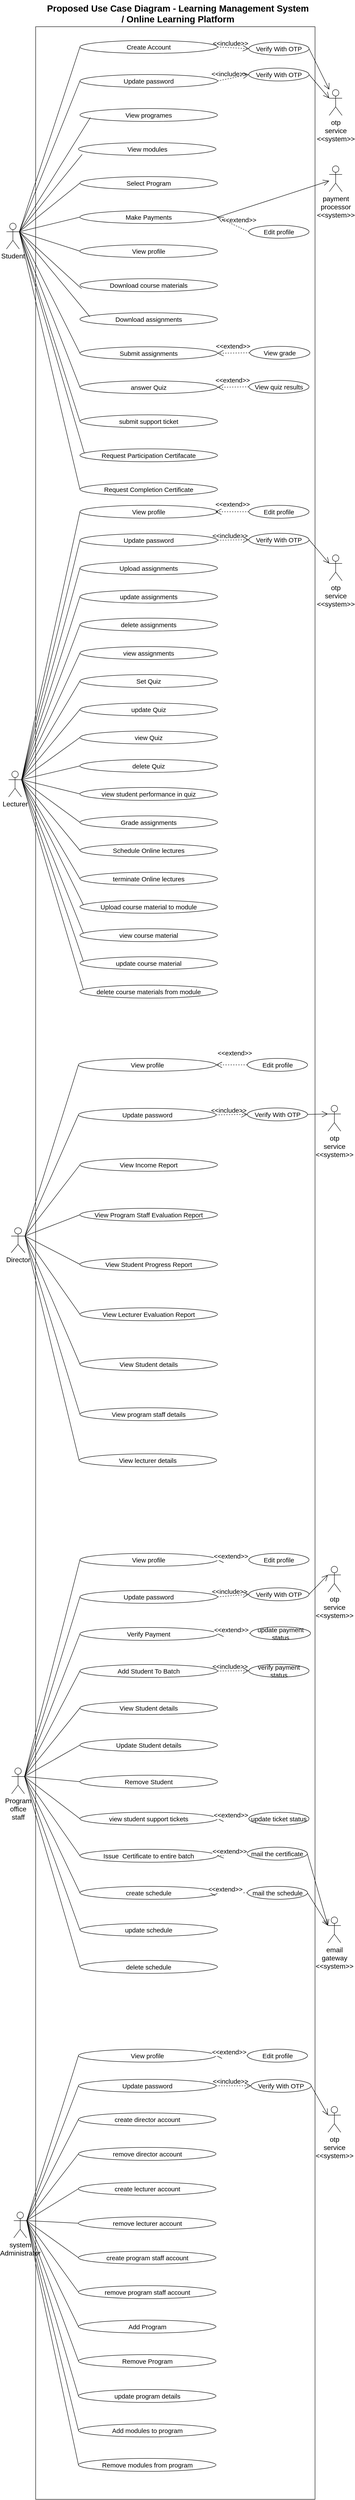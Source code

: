 <mxfile version="24.5.4" type="github">
  <diagram name="Page-1" id="HJluUwchiZtgoQE8_RvE">
    <mxGraphModel dx="1323" dy="-412" grid="1" gridSize="10" guides="1" tooltips="1" connect="1" arrows="1" fold="1" page="1" pageScale="1" pageWidth="827" pageHeight="1169" math="0" shadow="0">
      <root>
        <mxCell id="0" />
        <mxCell id="1" parent="0" />
        <mxCell id="SpCpQ6et6CgXTRGaMr1U-1" value="" style="rounded=0;whiteSpace=wrap;html=1;labelBackgroundColor=none;" parent="1" vertex="1">
          <mxGeometry x="83" y="1240" width="650" height="5740" as="geometry" />
        </mxCell>
        <mxCell id="SpCpQ6et6CgXTRGaMr1U-2" value="View modules" style="ellipse;whiteSpace=wrap;html=1;fontSize=15;labelBackgroundColor=none;rounded=0;" parent="1" vertex="1">
          <mxGeometry x="182.5" y="1509" width="320" height="30" as="geometry" />
        </mxCell>
        <mxCell id="SpCpQ6et6CgXTRGaMr1U-3" value="Submit assignments" style="ellipse;whiteSpace=wrap;html=1;fontSize=15;labelBackgroundColor=none;rounded=0;" parent="1" vertex="1">
          <mxGeometry x="186" y="1983" width="320" height="30" as="geometry" />
        </mxCell>
        <mxCell id="SpCpQ6et6CgXTRGaMr1U-5" value="View programes" style="ellipse;whiteSpace=wrap;html=1;fontSize=15;labelBackgroundColor=none;rounded=0;" parent="1" vertex="1">
          <mxGeometry x="186" y="1430" width="320" height="30" as="geometry" />
        </mxCell>
        <mxCell id="SpCpQ6et6CgXTRGaMr1U-6" value="submit support ticket" style="ellipse;whiteSpace=wrap;html=1;fontSize=15;labelBackgroundColor=none;rounded=0;" parent="1" vertex="1">
          <mxGeometry x="186" y="2141" width="320" height="30" as="geometry" />
        </mxCell>
        <mxCell id="SpCpQ6et6CgXTRGaMr1U-7" value="" style="endArrow=none;html=1;rounded=0;entryX=0;entryY=0.5;entryDx=0;entryDy=0;fontSize=15;labelBackgroundColor=none;fontColor=default;exitX=1;exitY=0.333;exitDx=0;exitDy=0;exitPerimeter=0;" parent="1" source="SpCpQ6et6CgXTRGaMr1U-37" target="SpCpQ6et6CgXTRGaMr1U-29" edge="1">
          <mxGeometry width="50" height="50" relative="1" as="geometry">
            <mxPoint x="40" y="1706" as="sourcePoint" />
            <mxPoint x="175" y="1596" as="targetPoint" />
          </mxGeometry>
        </mxCell>
        <mxCell id="SpCpQ6et6CgXTRGaMr1U-8" value="" style="endArrow=none;html=1;rounded=0;exitX=1;exitY=0.333;exitDx=0;exitDy=0;exitPerimeter=0;entryX=0.076;entryY=0.693;entryDx=0;entryDy=0;entryPerimeter=0;fontSize=15;labelBackgroundColor=none;fontColor=default;" parent="1" source="SpCpQ6et6CgXTRGaMr1U-37" target="SpCpQ6et6CgXTRGaMr1U-5" edge="1">
          <mxGeometry width="50" height="50" relative="1" as="geometry">
            <mxPoint x="35" y="1716" as="sourcePoint" />
            <mxPoint x="395" y="1716" as="targetPoint" />
          </mxGeometry>
        </mxCell>
        <mxCell id="SpCpQ6et6CgXTRGaMr1U-9" value="" style="endArrow=none;html=1;rounded=0;entryX=0;entryY=0.5;entryDx=0;entryDy=0;fontSize=15;labelBackgroundColor=none;fontColor=default;exitX=1;exitY=0.333;exitDx=0;exitDy=0;exitPerimeter=0;" parent="1" source="SpCpQ6et6CgXTRGaMr1U-37" target="SpCpQ6et6CgXTRGaMr1U-3" edge="1">
          <mxGeometry width="50" height="50" relative="1" as="geometry">
            <mxPoint x="35" y="1716" as="sourcePoint" />
            <mxPoint x="195" y="1661" as="targetPoint" />
          </mxGeometry>
        </mxCell>
        <mxCell id="SpCpQ6et6CgXTRGaMr1U-11" value="" style="endArrow=none;html=1;rounded=0;entryX=0.027;entryY=0.915;entryDx=0;entryDy=0;exitX=1;exitY=0.333;exitDx=0;exitDy=0;exitPerimeter=0;entryPerimeter=0;fontSize=15;labelBackgroundColor=none;fontColor=default;" parent="1" source="SpCpQ6et6CgXTRGaMr1U-37" target="SpCpQ6et6CgXTRGaMr1U-2" edge="1">
          <mxGeometry width="50" height="50" relative="1" as="geometry">
            <mxPoint x="35" y="1716" as="sourcePoint" />
            <mxPoint x="192" y="1832" as="targetPoint" />
          </mxGeometry>
        </mxCell>
        <mxCell id="SpCpQ6et6CgXTRGaMr1U-12" value="" style="endArrow=none;html=1;rounded=0;entryX=0;entryY=0.5;entryDx=0;entryDy=0;fontSize=15;labelBackgroundColor=none;fontColor=default;exitX=1;exitY=0.333;exitDx=0;exitDy=0;exitPerimeter=0;" parent="1" source="SpCpQ6et6CgXTRGaMr1U-37" target="SpCpQ6et6CgXTRGaMr1U-6" edge="1">
          <mxGeometry width="50" height="50" relative="1" as="geometry">
            <mxPoint x="35" y="1716" as="sourcePoint" />
            <mxPoint x="195" y="1931" as="targetPoint" />
          </mxGeometry>
        </mxCell>
        <mxCell id="SpCpQ6et6CgXTRGaMr1U-13" value="" style="endArrow=none;html=1;rounded=0;entryX=0;entryY=0.5;entryDx=0;entryDy=0;fontSize=15;labelBackgroundColor=none;fontColor=default;exitX=1;exitY=0.333;exitDx=0;exitDy=0;exitPerimeter=0;" parent="1" source="SpCpQ6et6CgXTRGaMr1U-37" target="SpCpQ6et6CgXTRGaMr1U-26" edge="1">
          <mxGeometry width="50" height="50" relative="1" as="geometry">
            <mxPoint x="35" y="1716" as="sourcePoint" />
            <mxPoint x="145" y="1406" as="targetPoint" />
          </mxGeometry>
        </mxCell>
        <mxCell id="SpCpQ6et6CgXTRGaMr1U-14" value="View profile" style="ellipse;whiteSpace=wrap;html=1;fontSize=15;labelBackgroundColor=none;rounded=0;" parent="1" vertex="1">
          <mxGeometry x="186" y="1746" width="320" height="30" as="geometry" />
        </mxCell>
        <mxCell id="SpCpQ6et6CgXTRGaMr1U-15" value="Edit profile" style="ellipse;whiteSpace=wrap;html=1;fontSize=15;labelBackgroundColor=none;rounded=0;" parent="1" vertex="1">
          <mxGeometry x="579" y="1701" width="140" height="30" as="geometry" />
        </mxCell>
        <mxCell id="SpCpQ6et6CgXTRGaMr1U-16" value="" style="endArrow=none;html=1;rounded=0;exitX=1;exitY=0.333;exitDx=0;exitDy=0;exitPerimeter=0;entryX=0;entryY=0.5;entryDx=0;entryDy=0;fontSize=15;labelBackgroundColor=none;fontColor=default;" parent="1" source="SpCpQ6et6CgXTRGaMr1U-37" target="SpCpQ6et6CgXTRGaMr1U-14" edge="1">
          <mxGeometry width="50" height="50" relative="1" as="geometry">
            <mxPoint x="35" y="1716" as="sourcePoint" />
            <mxPoint x="755" y="1586" as="targetPoint" />
          </mxGeometry>
        </mxCell>
        <mxCell id="SpCpQ6et6CgXTRGaMr1U-17" value="answer Quiz" style="ellipse;whiteSpace=wrap;html=1;fontSize=15;labelBackgroundColor=none;rounded=0;" parent="1" vertex="1">
          <mxGeometry x="186" y="2062" width="320" height="30" as="geometry" />
        </mxCell>
        <mxCell id="SpCpQ6et6CgXTRGaMr1U-18" value="" style="endArrow=none;html=1;rounded=0;entryX=0;entryY=0.5;entryDx=0;entryDy=0;fontSize=15;labelBackgroundColor=none;fontColor=default;exitX=1;exitY=0.333;exitDx=0;exitDy=0;exitPerimeter=0;" parent="1" source="SpCpQ6et6CgXTRGaMr1U-37" target="SpCpQ6et6CgXTRGaMr1U-17" edge="1">
          <mxGeometry width="50" height="50" relative="1" as="geometry">
            <mxPoint x="35" y="1716" as="sourcePoint" />
            <mxPoint x="215" y="2001" as="targetPoint" />
          </mxGeometry>
        </mxCell>
        <mxCell id="SpCpQ6et6CgXTRGaMr1U-19" value="View quiz results" style="ellipse;whiteSpace=wrap;html=1;fontSize=15;labelBackgroundColor=none;rounded=0;" parent="1" vertex="1">
          <mxGeometry x="579" y="2061" width="140" height="30" as="geometry" />
        </mxCell>
        <mxCell id="SpCpQ6et6CgXTRGaMr1U-20" value="Download course materials" style="ellipse;whiteSpace=wrap;html=1;fontSize=15;labelBackgroundColor=none;rounded=0;" parent="1" vertex="1">
          <mxGeometry x="186" y="1825" width="320" height="30" as="geometry" />
        </mxCell>
        <mxCell id="SpCpQ6et6CgXTRGaMr1U-21" value="" style="endArrow=none;html=1;rounded=0;entryX=0.012;entryY=0.771;entryDx=0;entryDy=0;entryPerimeter=0;fontSize=15;labelBackgroundColor=none;fontColor=default;exitX=1;exitY=0.333;exitDx=0;exitDy=0;exitPerimeter=0;" parent="1" source="SpCpQ6et6CgXTRGaMr1U-37" target="SpCpQ6et6CgXTRGaMr1U-20" edge="1">
          <mxGeometry width="50" height="50" relative="1" as="geometry">
            <mxPoint x="795" y="1876" as="sourcePoint" />
            <mxPoint x="405" y="2046" as="targetPoint" />
          </mxGeometry>
        </mxCell>
        <mxCell id="SpCpQ6et6CgXTRGaMr1U-22" value="Download assignments" style="ellipse;whiteSpace=wrap;html=1;fontSize=15;labelBackgroundColor=none;rounded=0;" parent="1" vertex="1">
          <mxGeometry x="186" y="1904" width="320" height="30" as="geometry" />
        </mxCell>
        <mxCell id="SpCpQ6et6CgXTRGaMr1U-23" value="" style="endArrow=none;html=1;rounded=0;entryX=0.072;entryY=0.304;entryDx=0;entryDy=0;exitX=1;exitY=0.333;exitDx=0;exitDy=0;exitPerimeter=0;entryPerimeter=0;fontSize=15;labelBackgroundColor=none;fontColor=default;" parent="1" source="SpCpQ6et6CgXTRGaMr1U-37" target="SpCpQ6et6CgXTRGaMr1U-22" edge="1">
          <mxGeometry width="50" height="50" relative="1" as="geometry">
            <mxPoint x="765" y="1756" as="sourcePoint" />
            <mxPoint x="205" y="2191" as="targetPoint" />
          </mxGeometry>
        </mxCell>
        <mxCell id="SpCpQ6et6CgXTRGaMr1U-24" value="&amp;lt;&amp;lt;extend&amp;gt;&amp;gt;" style="endArrow=open;endSize=12;dashed=1;html=1;rounded=0;exitX=0;exitY=0.5;exitDx=0;exitDy=0;entryX=1;entryY=0.5;entryDx=0;entryDy=0;fontSize=15;labelBackgroundColor=none;fontColor=default;" parent="1" source="SpCpQ6et6CgXTRGaMr1U-15" edge="1" target="SpCpQ6et6CgXTRGaMr1U-31">
          <mxGeometry x="-0.189" y="-16" width="160" relative="1" as="geometry">
            <mxPoint x="579.0" y="1708" as="sourcePoint" />
            <mxPoint x="506.0" y="1716" as="targetPoint" />
            <mxPoint as="offset" />
          </mxGeometry>
        </mxCell>
        <mxCell id="SpCpQ6et6CgXTRGaMr1U-25" value="&amp;lt;&amp;lt;extend&amp;gt;&amp;gt;" style="endArrow=open;endSize=12;dashed=1;html=1;rounded=0;entryX=1;entryY=0.5;entryDx=0;entryDy=0;exitX=0;exitY=0.5;exitDx=0;exitDy=0;fontSize=15;labelBackgroundColor=none;fontColor=default;" parent="1" source="SpCpQ6et6CgXTRGaMr1U-19" target="SpCpQ6et6CgXTRGaMr1U-17" edge="1">
          <mxGeometry x="0.027" y="-17" width="160" relative="1" as="geometry">
            <mxPoint x="565" y="2148" as="sourcePoint" />
            <mxPoint x="400.0" y="1820.5" as="targetPoint" />
            <mxPoint as="offset" />
          </mxGeometry>
        </mxCell>
        <mxCell id="SpCpQ6et6CgXTRGaMr1U-26" value="Create Account" style="ellipse;whiteSpace=wrap;html=1;fontSize=15;labelBackgroundColor=none;rounded=0;" parent="1" vertex="1">
          <mxGeometry x="186" y="1272" width="320" height="30" as="geometry" />
        </mxCell>
        <mxCell id="SpCpQ6et6CgXTRGaMr1U-27" value="&amp;lt;&amp;lt;include&amp;gt;&amp;gt;" style="endArrow=open;endSize=12;dashed=1;html=1;rounded=0;exitX=1;exitY=0.5;exitDx=0;exitDy=0;entryX=0;entryY=0.5;entryDx=0;entryDy=0;fontSize=15;labelBackgroundColor=none;fontColor=default;" parent="1" source="SpCpQ6et6CgXTRGaMr1U-26" target="SpCpQ6et6CgXTRGaMr1U-28" edge="1">
          <mxGeometry x="-0.194" y="11" width="160" relative="1" as="geometry">
            <mxPoint x="590" y="1211.44" as="sourcePoint" />
            <mxPoint x="510" y="1260.88" as="targetPoint" />
            <mxPoint as="offset" />
            <Array as="points" />
          </mxGeometry>
        </mxCell>
        <mxCell id="SpCpQ6et6CgXTRGaMr1U-28" value="Verify With OTP" style="ellipse;whiteSpace=wrap;html=1;fontSize=15;labelBackgroundColor=none;rounded=0;" parent="1" vertex="1">
          <mxGeometry x="579" y="1276" width="140" height="30" as="geometry" />
        </mxCell>
        <mxCell id="SpCpQ6et6CgXTRGaMr1U-29" value="Select Program" style="ellipse;whiteSpace=wrap;html=1;fontSize=15;labelBackgroundColor=none;rounded=0;" parent="1" vertex="1">
          <mxGeometry x="186" y="1588" width="320" height="30" as="geometry" />
        </mxCell>
        <mxCell id="SpCpQ6et6CgXTRGaMr1U-30" value="" style="endArrow=none;html=1;rounded=0;entryX=0;entryY=0.5;entryDx=0;entryDy=0;fontSize=15;labelBackgroundColor=none;fontColor=default;exitX=1;exitY=0.333;exitDx=0;exitDy=0;exitPerimeter=0;" parent="1" source="SpCpQ6et6CgXTRGaMr1U-37" target="SpCpQ6et6CgXTRGaMr1U-31" edge="1">
          <mxGeometry width="50" height="50" relative="1" as="geometry">
            <mxPoint x="35" y="1716" as="sourcePoint" />
            <mxPoint x="195" y="1656" as="targetPoint" />
          </mxGeometry>
        </mxCell>
        <mxCell id="SpCpQ6et6CgXTRGaMr1U-31" value="Make Payments" style="ellipse;whiteSpace=wrap;html=1;fontSize=15;labelBackgroundColor=none;rounded=0;" parent="1" vertex="1">
          <mxGeometry x="186" y="1667" width="320" height="30" as="geometry" />
        </mxCell>
        <mxCell id="SpCpQ6et6CgXTRGaMr1U-32" value="" style="endArrow=none;html=1;rounded=0;entryX=0.043;entryY=0.743;entryDx=0;entryDy=0;entryPerimeter=0;fontSize=15;labelBackgroundColor=none;fontColor=default;exitX=1;exitY=0.333;exitDx=0;exitDy=0;exitPerimeter=0;" parent="1" source="SpCpQ6et6CgXTRGaMr1U-37" target="SpCpQ6et6CgXTRGaMr1U-35" edge="1">
          <mxGeometry width="50" height="50" relative="1" as="geometry">
            <mxPoint x="35" y="1716" as="sourcePoint" />
            <mxPoint x="196" y="2431" as="targetPoint" />
          </mxGeometry>
        </mxCell>
        <mxCell id="SpCpQ6et6CgXTRGaMr1U-33" value="Request Completion Certificate" style="ellipse;whiteSpace=wrap;html=1;fontSize=15;labelBackgroundColor=none;rounded=0;" parent="1" vertex="1">
          <mxGeometry x="186" y="2299" width="320" height="30" as="geometry" />
        </mxCell>
        <mxCell id="SpCpQ6et6CgXTRGaMr1U-34" value="" style="endArrow=none;html=1;rounded=0;entryX=0;entryY=0.5;entryDx=0;entryDy=0;fontSize=15;labelBackgroundColor=none;fontColor=default;exitX=1;exitY=0.333;exitDx=0;exitDy=0;exitPerimeter=0;" parent="1" source="SpCpQ6et6CgXTRGaMr1U-37" target="SpCpQ6et6CgXTRGaMr1U-33" edge="1">
          <mxGeometry width="50" height="50" relative="1" as="geometry">
            <mxPoint x="35" y="1716" as="sourcePoint" />
            <mxPoint x="202.5" y="2331" as="targetPoint" />
          </mxGeometry>
        </mxCell>
        <mxCell id="SpCpQ6et6CgXTRGaMr1U-35" value="Request Participation Certifacate" style="ellipse;whiteSpace=wrap;html=1;fontSize=15;labelBackgroundColor=none;rounded=0;" parent="1" vertex="1">
          <mxGeometry x="186" y="2220" width="320" height="30" as="geometry" />
        </mxCell>
        <mxCell id="SpCpQ6et6CgXTRGaMr1U-36" value="&lt;font style=&quot;font-size: 21px;&quot;&gt;&lt;span style=&quot;font-size: 21px;&quot;&gt;Proposed Use Case Diagram - Learning Management System / Online Learning Platform&lt;/span&gt;&lt;/font&gt;" style="text;whiteSpace=wrap;html=1;labelBackgroundColor=none;rounded=0;fontSize=21;align=center;fontStyle=1" parent="1" vertex="1">
          <mxGeometry x="104" y="1178" width="620" height="50" as="geometry" />
        </mxCell>
        <mxCell id="SpCpQ6et6CgXTRGaMr1U-37" value="Student" style="shape=umlActor;verticalLabelPosition=bottom;verticalAlign=top;html=1;outlineConnect=0;fontSize=16;labelBackgroundColor=none;rounded=0;" parent="1" vertex="1">
          <mxGeometry x="15" y="1696" width="30" height="60" as="geometry" />
        </mxCell>
        <mxCell id="SpCpQ6et6CgXTRGaMr1U-38" value="view student performance in quiz" style="ellipse;whiteSpace=wrap;html=1;labelBackgroundColor=none;rounded=0;fontSize=15;" parent="1" vertex="1">
          <mxGeometry x="186" y="3006" width="320" height="30" as="geometry" />
        </mxCell>
        <mxCell id="SpCpQ6et6CgXTRGaMr1U-39" value="Schedule Online lectures" style="ellipse;whiteSpace=wrap;html=1;labelBackgroundColor=none;rounded=0;fontSize=15;" parent="1" vertex="1">
          <mxGeometry x="186" y="3137" width="320" height="30" as="geometry" />
        </mxCell>
        <mxCell id="SpCpQ6et6CgXTRGaMr1U-40" value="Grade assignments" style="ellipse;whiteSpace=wrap;html=1;labelBackgroundColor=none;rounded=0;fontSize=15;" parent="1" vertex="1">
          <mxGeometry x="186" y="3072" width="320" height="30" as="geometry" />
        </mxCell>
        <mxCell id="SpCpQ6et6CgXTRGaMr1U-41" value="" style="endArrow=none;html=1;rounded=0;entryX=0;entryY=0.5;entryDx=0;entryDy=0;labelBackgroundColor=none;fontColor=default;fontSize=15;exitX=1;exitY=0.333;exitDx=0;exitDy=0;exitPerimeter=0;" parent="1" target="SpCpQ6et6CgXTRGaMr1U-38" edge="1" source="SpCpQ6et6CgXTRGaMr1U-55">
          <mxGeometry width="50" height="50" relative="1" as="geometry">
            <mxPoint x="50" y="3030" as="sourcePoint" />
            <mxPoint x="215" y="2760" as="targetPoint" />
          </mxGeometry>
        </mxCell>
        <mxCell id="SpCpQ6et6CgXTRGaMr1U-42" value="" style="endArrow=none;html=1;rounded=0;entryX=0;entryY=0.5;entryDx=0;entryDy=0;labelBackgroundColor=none;fontColor=default;exitX=1;exitY=0.333;exitDx=0;exitDy=0;exitPerimeter=0;fontSize=15;" parent="1" source="SpCpQ6et6CgXTRGaMr1U-55" target="SpCpQ6et6CgXTRGaMr1U-39" edge="1">
          <mxGeometry width="50" height="50" relative="1" as="geometry">
            <mxPoint x="63" y="3030" as="sourcePoint" />
            <mxPoint x="233" y="3060" as="targetPoint" />
          </mxGeometry>
        </mxCell>
        <mxCell id="SpCpQ6et6CgXTRGaMr1U-43" value="" style="endArrow=none;html=1;rounded=0;entryX=0;entryY=0.5;entryDx=0;entryDy=0;labelBackgroundColor=none;fontColor=default;exitX=1;exitY=0.333;exitDx=0;exitDy=0;exitPerimeter=0;fontSize=15;" parent="1" source="SpCpQ6et6CgXTRGaMr1U-55" target="SpCpQ6et6CgXTRGaMr1U-40" edge="1">
          <mxGeometry width="50" height="50" relative="1" as="geometry">
            <mxPoint x="63" y="3030" as="sourcePoint" />
            <mxPoint x="233" y="3135" as="targetPoint" />
          </mxGeometry>
        </mxCell>
        <mxCell id="SpCpQ6et6CgXTRGaMr1U-44" value="View profile" style="ellipse;whiteSpace=wrap;html=1;labelBackgroundColor=none;rounded=0;fontSize=15;" parent="1" vertex="1">
          <mxGeometry x="186" y="2351" width="320" height="30" as="geometry" />
        </mxCell>
        <mxCell id="SpCpQ6et6CgXTRGaMr1U-45" value="Edit profile" style="ellipse;whiteSpace=wrap;html=1;labelBackgroundColor=none;rounded=0;fontSize=15;" parent="1" vertex="1">
          <mxGeometry x="579" y="2351" width="140" height="30" as="geometry" />
        </mxCell>
        <mxCell id="SpCpQ6et6CgXTRGaMr1U-46" value="" style="endArrow=none;html=1;rounded=0;entryX=0;entryY=0.5;entryDx=0;entryDy=0;exitX=1;exitY=0.333;exitDx=0;exitDy=0;exitPerimeter=0;labelBackgroundColor=none;fontColor=default;fontSize=15;" parent="1" source="SpCpQ6et6CgXTRGaMr1U-55" target="SpCpQ6et6CgXTRGaMr1U-44" edge="1">
          <mxGeometry width="50" height="50" relative="1" as="geometry">
            <mxPoint x="63" y="3030" as="sourcePoint" />
            <mxPoint x="234" y="2539" as="targetPoint" />
          </mxGeometry>
        </mxCell>
        <mxCell id="SpCpQ6et6CgXTRGaMr1U-47" value="&amp;lt;&amp;lt;extend&amp;gt;&amp;gt;" style="endArrow=open;endSize=12;dashed=1;html=1;rounded=0;entryX=0.985;entryY=0.5;entryDx=0;entryDy=0;entryPerimeter=0;labelBackgroundColor=none;fontColor=default;exitX=0;exitY=0.5;exitDx=0;exitDy=0;fontSize=15;" parent="1" source="SpCpQ6et6CgXTRGaMr1U-45" target="SpCpQ6et6CgXTRGaMr1U-44" edge="1">
          <mxGeometry x="-0.029" y="-19" width="160" relative="1" as="geometry">
            <mxPoint x="565.0" y="2410" as="sourcePoint" />
            <mxPoint x="416.5" y="2820" as="targetPoint" />
            <mxPoint y="1" as="offset" />
          </mxGeometry>
        </mxCell>
        <mxCell id="SpCpQ6et6CgXTRGaMr1U-48" style="edgeStyle=orthogonalEdgeStyle;rounded=0;orthogonalLoop=1;jettySize=auto;html=1;exitX=0.5;exitY=1;exitDx=0;exitDy=0;labelBackgroundColor=none;fontColor=default;fontSize=15;" parent="1" edge="1">
          <mxGeometry relative="1" as="geometry">
            <mxPoint x="260.25" y="2754" as="sourcePoint" />
            <mxPoint x="260.25" y="2754" as="targetPoint" />
          </mxGeometry>
        </mxCell>
        <mxCell id="SpCpQ6et6CgXTRGaMr1U-49" value="Set Quiz" style="ellipse;whiteSpace=wrap;html=1;labelBackgroundColor=none;rounded=0;fontSize=15;" parent="1" vertex="1">
          <mxGeometry x="186" y="2744" width="320" height="30" as="geometry" />
        </mxCell>
        <mxCell id="SpCpQ6et6CgXTRGaMr1U-50" value="Upload course material to module" style="ellipse;whiteSpace=wrap;html=1;labelBackgroundColor=none;rounded=0;fontSize=15;" parent="1" vertex="1">
          <mxGeometry x="186" y="3268" width="320" height="30" as="geometry" />
        </mxCell>
        <mxCell id="SpCpQ6et6CgXTRGaMr1U-51" value="Upload assignments" style="ellipse;whiteSpace=wrap;html=1;labelBackgroundColor=none;rounded=0;fontSize=15;" parent="1" vertex="1">
          <mxGeometry x="186" y="2482" width="320" height="30" as="geometry" />
        </mxCell>
        <mxCell id="SpCpQ6et6CgXTRGaMr1U-52" value="" style="endArrow=none;html=1;rounded=0;entryX=0;entryY=0.5;entryDx=0;entryDy=0;labelBackgroundColor=none;fontColor=default;exitX=1;exitY=0.333;exitDx=0;exitDy=0;exitPerimeter=0;fontSize=15;" parent="1" source="SpCpQ6et6CgXTRGaMr1U-55" target="SpCpQ6et6CgXTRGaMr1U-49" edge="1">
          <mxGeometry width="50" height="50" relative="1" as="geometry">
            <mxPoint x="63" y="3030" as="sourcePoint" />
            <mxPoint x="242" y="3176" as="targetPoint" />
          </mxGeometry>
        </mxCell>
        <mxCell id="SpCpQ6et6CgXTRGaMr1U-53" value="" style="endArrow=none;html=1;rounded=0;entryX=0.025;entryY=0.349;entryDx=0;entryDy=0;entryPerimeter=0;labelBackgroundColor=none;fontColor=default;exitX=1;exitY=0.333;exitDx=0;exitDy=0;exitPerimeter=0;fontSize=15;" parent="1" source="SpCpQ6et6CgXTRGaMr1U-55" target="SpCpQ6et6CgXTRGaMr1U-50" edge="1">
          <mxGeometry width="50" height="50" relative="1" as="geometry">
            <mxPoint x="63" y="3021" as="sourcePoint" />
            <mxPoint x="252" y="3186" as="targetPoint" />
          </mxGeometry>
        </mxCell>
        <mxCell id="SpCpQ6et6CgXTRGaMr1U-54" value="" style="endArrow=none;html=1;rounded=0;labelBackgroundColor=none;fontColor=default;entryX=0;entryY=0.5;entryDx=0;entryDy=0;fontSize=15;exitX=1;exitY=0.333;exitDx=0;exitDy=0;exitPerimeter=0;" parent="1" target="SpCpQ6et6CgXTRGaMr1U-51" edge="1" source="SpCpQ6et6CgXTRGaMr1U-55">
          <mxGeometry width="50" height="50" relative="1" as="geometry">
            <mxPoint x="50" y="3031" as="sourcePoint" />
            <mxPoint x="250" y="2461" as="targetPoint" />
          </mxGeometry>
        </mxCell>
        <mxCell id="SpCpQ6et6CgXTRGaMr1U-55" value="Lecturer" style="shape=umlActor;verticalLabelPosition=bottom;verticalAlign=top;html=1;outlineConnect=0;labelBackgroundColor=none;rounded=0;fontSize=16;" parent="1" vertex="1">
          <mxGeometry x="20" y="2968" width="30" height="60" as="geometry" />
        </mxCell>
        <mxCell id="SpCpQ6et6CgXTRGaMr1U-56" value="" style="endArrow=open;endFill=1;endSize=12;html=1;rounded=0;exitX=1;exitY=0.5;exitDx=0;exitDy=0;fontSize=15;labelBackgroundColor=none;fontColor=default;" parent="1" source="SpCpQ6et6CgXTRGaMr1U-31" target="SpCpQ6et6CgXTRGaMr1U-57" edge="1">
          <mxGeometry width="160" relative="1" as="geometry">
            <mxPoint x="510" y="1553" as="sourcePoint" />
            <mxPoint x="550" y="1459.17" as="targetPoint" />
          </mxGeometry>
        </mxCell>
        <mxCell id="SpCpQ6et6CgXTRGaMr1U-57" value="&lt;div style=&quot;font-size: 16px;&quot;&gt;payment&lt;/div&gt;&lt;div style=&quot;font-size: 16px;&quot;&gt;processor&lt;/div&gt;&lt;div style=&quot;font-size: 16px;&quot;&gt;&amp;lt;&amp;lt;system&amp;gt;&amp;gt;&lt;/div&gt;" style="shape=umlActor;verticalLabelPosition=bottom;verticalAlign=top;html=1;outlineConnect=0;fontSize=16;labelBackgroundColor=none;rounded=0;" parent="1" vertex="1">
          <mxGeometry x="766" y="1563" width="30" height="60" as="geometry" />
        </mxCell>
        <mxCell id="SpCpQ6et6CgXTRGaMr1U-58" value="update assignments" style="ellipse;whiteSpace=wrap;html=1;labelBackgroundColor=none;rounded=0;fontSize=15;" parent="1" vertex="1">
          <mxGeometry x="186" y="2548" width="320" height="30" as="geometry" />
        </mxCell>
        <mxCell id="SpCpQ6et6CgXTRGaMr1U-59" value="" style="endArrow=none;html=1;rounded=0;labelBackgroundColor=none;fontColor=default;exitX=1;exitY=0.333;exitDx=0;exitDy=0;exitPerimeter=0;entryX=0;entryY=0.5;entryDx=0;entryDy=0;fontSize=15;" parent="1" source="SpCpQ6et6CgXTRGaMr1U-55" target="SpCpQ6et6CgXTRGaMr1U-58" edge="1">
          <mxGeometry width="50" height="50" relative="1" as="geometry">
            <mxPoint x="63" y="3090" as="sourcePoint" />
            <mxPoint x="250" y="2521" as="targetPoint" />
          </mxGeometry>
        </mxCell>
        <mxCell id="SpCpQ6et6CgXTRGaMr1U-60" value="delete assignments" style="ellipse;whiteSpace=wrap;html=1;labelBackgroundColor=none;rounded=0;fontSize=15;" parent="1" vertex="1">
          <mxGeometry x="186" y="2613" width="320" height="30" as="geometry" />
        </mxCell>
        <mxCell id="SpCpQ6et6CgXTRGaMr1U-61" value="" style="endArrow=none;html=1;rounded=0;labelBackgroundColor=none;fontColor=default;exitX=1;exitY=0.333;exitDx=0;exitDy=0;exitPerimeter=0;entryX=0;entryY=0.5;entryDx=0;entryDy=0;fontSize=15;" parent="1" source="SpCpQ6et6CgXTRGaMr1U-55" target="SpCpQ6et6CgXTRGaMr1U-60" edge="1">
          <mxGeometry width="50" height="50" relative="1" as="geometry">
            <mxPoint x="60" y="3040" as="sourcePoint" />
            <mxPoint x="260" y="2531" as="targetPoint" />
          </mxGeometry>
        </mxCell>
        <mxCell id="SpCpQ6et6CgXTRGaMr1U-62" value="view assignments" style="ellipse;whiteSpace=wrap;html=1;labelBackgroundColor=none;rounded=0;fontSize=15;" parent="1" vertex="1">
          <mxGeometry x="186" y="2679" width="320" height="30" as="geometry" />
        </mxCell>
        <mxCell id="SpCpQ6et6CgXTRGaMr1U-63" value="" style="endArrow=none;html=1;rounded=0;labelBackgroundColor=none;fontColor=default;exitX=1;exitY=0.333;exitDx=0;exitDy=0;exitPerimeter=0;entryX=0;entryY=0.5;entryDx=0;entryDy=0;fontSize=15;" parent="1" source="SpCpQ6et6CgXTRGaMr1U-55" target="SpCpQ6et6CgXTRGaMr1U-62" edge="1">
          <mxGeometry width="50" height="50" relative="1" as="geometry">
            <mxPoint x="70" y="3050" as="sourcePoint" />
            <mxPoint x="254" y="2586" as="targetPoint" />
          </mxGeometry>
        </mxCell>
        <mxCell id="SpCpQ6et6CgXTRGaMr1U-64" value="update course material" style="ellipse;whiteSpace=wrap;html=1;labelBackgroundColor=none;rounded=0;fontSize=15;" parent="1" vertex="1">
          <mxGeometry x="186" y="3399" width="320" height="30" as="geometry" />
        </mxCell>
        <mxCell id="SpCpQ6et6CgXTRGaMr1U-65" value="" style="endArrow=none;html=1;rounded=0;entryX=0.025;entryY=0.349;entryDx=0;entryDy=0;entryPerimeter=0;labelBackgroundColor=none;fontColor=default;fontSize=15;exitX=1;exitY=0.333;exitDx=0;exitDy=0;exitPerimeter=0;" parent="1" target="SpCpQ6et6CgXTRGaMr1U-64" edge="1" source="SpCpQ6et6CgXTRGaMr1U-55">
          <mxGeometry width="50" height="50" relative="1" as="geometry">
            <mxPoint x="62" y="3020" as="sourcePoint" />
            <mxPoint x="262" y="3196" as="targetPoint" />
          </mxGeometry>
        </mxCell>
        <mxCell id="SpCpQ6et6CgXTRGaMr1U-66" value="delete course materials from module" style="ellipse;whiteSpace=wrap;html=1;labelBackgroundColor=none;rounded=0;fontSize=15;" parent="1" vertex="1">
          <mxGeometry x="186" y="3465" width="320" height="30" as="geometry" />
        </mxCell>
        <mxCell id="SpCpQ6et6CgXTRGaMr1U-67" value="" style="endArrow=none;html=1;rounded=0;entryX=0.025;entryY=0.349;entryDx=0;entryDy=0;entryPerimeter=0;labelBackgroundColor=none;fontColor=default;fontSize=15;exitX=1;exitY=0.333;exitDx=0;exitDy=0;exitPerimeter=0;" parent="1" target="SpCpQ6et6CgXTRGaMr1U-66" edge="1" source="SpCpQ6et6CgXTRGaMr1U-55">
          <mxGeometry width="50" height="50" relative="1" as="geometry">
            <mxPoint x="50" y="3031" as="sourcePoint" />
            <mxPoint x="272" y="3206" as="targetPoint" />
          </mxGeometry>
        </mxCell>
        <mxCell id="SpCpQ6et6CgXTRGaMr1U-68" value="view course material" style="ellipse;whiteSpace=wrap;html=1;labelBackgroundColor=none;rounded=0;fontSize=15;" parent="1" vertex="1">
          <mxGeometry x="186" y="3334" width="320" height="30" as="geometry" />
        </mxCell>
        <mxCell id="SpCpQ6et6CgXTRGaMr1U-69" value="" style="endArrow=none;html=1;rounded=0;entryX=0.025;entryY=0.349;entryDx=0;entryDy=0;entryPerimeter=0;labelBackgroundColor=none;fontColor=default;exitX=1;exitY=0.333;exitDx=0;exitDy=0;exitPerimeter=0;fontSize=15;" parent="1" source="SpCpQ6et6CgXTRGaMr1U-55" target="SpCpQ6et6CgXTRGaMr1U-68" edge="1">
          <mxGeometry width="50" height="50" relative="1" as="geometry">
            <mxPoint x="63" y="2991" as="sourcePoint" />
            <mxPoint x="252" y="3147" as="targetPoint" />
          </mxGeometry>
        </mxCell>
        <mxCell id="SpCpQ6et6CgXTRGaMr1U-70" value="" style="endArrow=none;html=1;rounded=0;entryX=0;entryY=0.5;entryDx=0;entryDy=0;labelBackgroundColor=none;fontColor=default;exitX=1;exitY=0.333;exitDx=0;exitDy=0;exitPerimeter=0;fontSize=15;" parent="1" source="SpCpQ6et6CgXTRGaMr1U-55" target="SpCpQ6et6CgXTRGaMr1U-71" edge="1">
          <mxGeometry width="50" height="50" relative="1" as="geometry">
            <mxPoint x="36.25" y="3039" as="sourcePoint" />
            <mxPoint x="223.25" y="3140" as="targetPoint" />
          </mxGeometry>
        </mxCell>
        <mxCell id="SpCpQ6et6CgXTRGaMr1U-71" value="terminate Online lectures" style="ellipse;whiteSpace=wrap;html=1;labelBackgroundColor=none;rounded=0;fontSize=15;" parent="1" vertex="1">
          <mxGeometry x="186" y="3203" width="320" height="30" as="geometry" />
        </mxCell>
        <mxCell id="SpCpQ6et6CgXTRGaMr1U-72" value="update Quiz" style="ellipse;whiteSpace=wrap;html=1;labelBackgroundColor=none;rounded=0;fontSize=15;" parent="1" vertex="1">
          <mxGeometry x="186" y="2810" width="320" height="30" as="geometry" />
        </mxCell>
        <mxCell id="SpCpQ6et6CgXTRGaMr1U-73" value="" style="endArrow=none;html=1;rounded=0;entryX=0;entryY=0.5;entryDx=0;entryDy=0;labelBackgroundColor=none;fontColor=default;exitX=1;exitY=0.333;exitDx=0;exitDy=0;exitPerimeter=0;fontSize=15;" parent="1" source="SpCpQ6et6CgXTRGaMr1U-55" target="SpCpQ6et6CgXTRGaMr1U-72" edge="1">
          <mxGeometry width="50" height="50" relative="1" as="geometry">
            <mxPoint x="60" y="3040" as="sourcePoint" />
            <mxPoint x="252" y="3186" as="targetPoint" />
          </mxGeometry>
        </mxCell>
        <mxCell id="SpCpQ6et6CgXTRGaMr1U-74" value="delete Quiz" style="ellipse;whiteSpace=wrap;html=1;labelBackgroundColor=none;rounded=0;fontSize=15;" parent="1" vertex="1">
          <mxGeometry x="186" y="2941" width="320" height="30" as="geometry" />
        </mxCell>
        <mxCell id="SpCpQ6et6CgXTRGaMr1U-75" value="" style="endArrow=none;html=1;rounded=0;entryX=0;entryY=0.5;entryDx=0;entryDy=0;labelBackgroundColor=none;fontColor=default;exitX=1;exitY=0.333;exitDx=0;exitDy=0;exitPerimeter=0;fontSize=15;" parent="1" source="SpCpQ6et6CgXTRGaMr1U-55" target="SpCpQ6et6CgXTRGaMr1U-74" edge="1">
          <mxGeometry width="50" height="50" relative="1" as="geometry">
            <mxPoint x="70" y="3050" as="sourcePoint" />
            <mxPoint x="262" y="3196" as="targetPoint" />
          </mxGeometry>
        </mxCell>
        <mxCell id="SpCpQ6et6CgXTRGaMr1U-76" value="view Quiz" style="ellipse;whiteSpace=wrap;html=1;labelBackgroundColor=none;rounded=0;fontSize=15;" parent="1" vertex="1">
          <mxGeometry x="186" y="2875" width="320" height="30" as="geometry" />
        </mxCell>
        <mxCell id="SpCpQ6et6CgXTRGaMr1U-77" value="" style="endArrow=none;html=1;rounded=0;entryX=0;entryY=0.5;entryDx=0;entryDy=0;labelBackgroundColor=none;fontColor=default;exitX=1;exitY=0.333;exitDx=0;exitDy=0;exitPerimeter=0;fontSize=15;" parent="1" source="SpCpQ6et6CgXTRGaMr1U-55" target="SpCpQ6et6CgXTRGaMr1U-76" edge="1">
          <mxGeometry width="50" height="50" relative="1" as="geometry">
            <mxPoint x="104" y="3205" as="sourcePoint" />
            <mxPoint x="296" y="3351" as="targetPoint" />
          </mxGeometry>
        </mxCell>
        <mxCell id="SpCpQ6et6CgXTRGaMr1U-78" value="View Income Report" style="ellipse;whiteSpace=wrap;html=1;flipH=1;fontSize=15;" parent="1" vertex="1">
          <mxGeometry x="186" y="3867" width="320" height="30" as="geometry" />
        </mxCell>
        <mxCell id="SpCpQ6et6CgXTRGaMr1U-79" value="View Student Progress Report" style="ellipse;whiteSpace=wrap;html=1;flipH=1;fontSize=15;" parent="1" vertex="1">
          <mxGeometry x="186" y="4098" width="320" height="30" as="geometry" />
        </mxCell>
        <mxCell id="SpCpQ6et6CgXTRGaMr1U-80" value="View Lecturer Evaluation Report" style="ellipse;whiteSpace=wrap;html=1;flipH=1;fontSize=15;" parent="1" vertex="1">
          <mxGeometry x="186" y="4214" width="320" height="30" as="geometry" />
        </mxCell>
        <mxCell id="SpCpQ6et6CgXTRGaMr1U-81" value="View Student details" style="ellipse;whiteSpace=wrap;html=1;flipH=1;fontSize=15;" parent="1" vertex="1">
          <mxGeometry x="186" y="4330" width="320" height="30" as="geometry" />
        </mxCell>
        <mxCell id="SpCpQ6et6CgXTRGaMr1U-82" value="View program staff details" style="ellipse;whiteSpace=wrap;html=1;flipH=1;fontSize=15;" parent="1" vertex="1">
          <mxGeometry x="186" y="4446" width="320" height="30" as="geometry" />
        </mxCell>
        <mxCell id="SpCpQ6et6CgXTRGaMr1U-85" value="" style="endArrow=none;html=1;rounded=0;entryX=0;entryY=0.5;entryDx=0;entryDy=0;exitX=0;exitY=0.333;exitDx=0;exitDy=0;exitPerimeter=0;fontSize=15;" parent="1" source="SpCpQ6et6CgXTRGaMr1U-103" target="SpCpQ6et6CgXTRGaMr1U-78" edge="1">
          <mxGeometry width="50" height="50" relative="1" as="geometry">
            <mxPoint x="460.41" y="4206" as="sourcePoint" />
            <mxPoint x="991.41" y="4298" as="targetPoint" />
          </mxGeometry>
        </mxCell>
        <mxCell id="SpCpQ6et6CgXTRGaMr1U-86" value="" style="endArrow=none;html=1;rounded=0;entryX=0;entryY=0.5;entryDx=0;entryDy=0;exitX=0;exitY=0.333;exitDx=0;exitDy=0;exitPerimeter=0;fontSize=15;" parent="1" source="SpCpQ6et6CgXTRGaMr1U-103" target="SpCpQ6et6CgXTRGaMr1U-79" edge="1">
          <mxGeometry width="50" height="50" relative="1" as="geometry">
            <mxPoint x="629.425" y="4206" as="sourcePoint" />
            <mxPoint x="999.425" y="4256" as="targetPoint" />
          </mxGeometry>
        </mxCell>
        <mxCell id="SpCpQ6et6CgXTRGaMr1U-87" value="" style="endArrow=none;html=1;rounded=0;entryX=0;entryY=0.5;entryDx=0;entryDy=0;exitX=0;exitY=0.333;exitDx=0;exitDy=0;exitPerimeter=0;fontSize=15;" parent="1" source="SpCpQ6et6CgXTRGaMr1U-103" target="SpCpQ6et6CgXTRGaMr1U-80" edge="1">
          <mxGeometry width="50" height="50" relative="1" as="geometry">
            <mxPoint x="522.478" y="4206" as="sourcePoint" />
            <mxPoint x="1103.478" y="4333" as="targetPoint" />
          </mxGeometry>
        </mxCell>
        <mxCell id="SpCpQ6et6CgXTRGaMr1U-88" value="" style="endArrow=none;html=1;rounded=0;entryX=0;entryY=0.5;entryDx=0;entryDy=0;exitX=0;exitY=0.333;exitDx=0;exitDy=0;exitPerimeter=0;fontSize=15;" parent="1" source="SpCpQ6et6CgXTRGaMr1U-103" target="SpCpQ6et6CgXTRGaMr1U-81" edge="1">
          <mxGeometry width="50" height="50" relative="1" as="geometry">
            <mxPoint x="490.68" y="4336" as="sourcePoint" />
            <mxPoint x="1081.68" y="4433" as="targetPoint" />
          </mxGeometry>
        </mxCell>
        <mxCell id="SpCpQ6et6CgXTRGaMr1U-89" value="" style="endArrow=none;html=1;rounded=0;entryX=0;entryY=0.5;entryDx=0;entryDy=0;exitX=0;exitY=0.333;exitDx=0;exitDy=0;exitPerimeter=0;fontSize=15;" parent="1" source="SpCpQ6et6CgXTRGaMr1U-103" target="SpCpQ6et6CgXTRGaMr1U-82" edge="1">
          <mxGeometry width="50" height="50" relative="1" as="geometry">
            <mxPoint x="477.48" y="4376" as="sourcePoint" />
            <mxPoint x="1068.48" y="4513" as="targetPoint" />
          </mxGeometry>
        </mxCell>
        <mxCell id="SpCpQ6et6CgXTRGaMr1U-90" value="View profile" style="ellipse;whiteSpace=wrap;html=1;flipH=1;fontSize=15;" parent="1" vertex="1">
          <mxGeometry x="182.5" y="3635" width="320" height="30" as="geometry" />
        </mxCell>
        <mxCell id="SpCpQ6et6CgXTRGaMr1U-91" value="" style="endArrow=none;html=1;rounded=0;entryX=0;entryY=0.5;entryDx=0;entryDy=0;exitX=0;exitY=0.333;exitDx=0;exitDy=0;exitPerimeter=0;fontSize=15;" parent="1" source="SpCpQ6et6CgXTRGaMr1U-103" target="SpCpQ6et6CgXTRGaMr1U-90" edge="1">
          <mxGeometry width="50" height="50" relative="1" as="geometry">
            <mxPoint x="480.5" y="4206" as="sourcePoint" />
            <mxPoint x="1040.5" y="3827" as="targetPoint" />
          </mxGeometry>
        </mxCell>
        <mxCell id="SpCpQ6et6CgXTRGaMr1U-92" value="&amp;lt;&amp;lt;extend&amp;gt;&amp;gt;" style="endArrow=open;endSize=12;dashed=1;html=1;rounded=0;entryX=1;entryY=0.5;entryDx=0;entryDy=0;fontSize=15;" parent="1" source="SpCpQ6et6CgXTRGaMr1U-104" target="SpCpQ6et6CgXTRGaMr1U-90" edge="1">
          <mxGeometry x="-0.196" y="-28" width="160" relative="1" as="geometry">
            <mxPoint x="322.626" y="3979" as="sourcePoint" />
            <mxPoint x="103.626" y="4122" as="targetPoint" />
            <mxPoint as="offset" />
          </mxGeometry>
        </mxCell>
        <mxCell id="SpCpQ6et6CgXTRGaMr1U-98" value="" style="endArrow=none;html=1;rounded=0;entryX=0;entryY=0.5;entryDx=0;entryDy=0;exitX=0;exitY=0.333;exitDx=0;exitDy=0;exitPerimeter=0;fontSize=15;" parent="1" source="SpCpQ6et6CgXTRGaMr1U-103" target="SpCpQ6et6CgXTRGaMr1U-99" edge="1">
          <mxGeometry width="50" height="50" relative="1" as="geometry">
            <mxPoint x="574" y="4206" as="sourcePoint" />
            <mxPoint x="1155" y="4268" as="targetPoint" />
          </mxGeometry>
        </mxCell>
        <mxCell id="SpCpQ6et6CgXTRGaMr1U-99" value="View Program Staff Evaluation Report" style="ellipse;whiteSpace=wrap;html=1;flipH=1;fontSize=15;" parent="1" vertex="1">
          <mxGeometry x="186" y="3983" width="320" height="30" as="geometry" />
        </mxCell>
        <mxCell id="SpCpQ6et6CgXTRGaMr1U-103" value="Director&lt;div style=&quot;font-size: 16px;&quot;&gt;&lt;br style=&quot;font-size: 16px;&quot;&gt;&lt;/div&gt;" style="shape=umlActor;verticalLabelPosition=bottom;verticalAlign=top;html=1;outlineConnect=0;flipH=1;fontSize=16;" parent="1" vertex="1">
          <mxGeometry x="26" y="4028" width="32" height="58" as="geometry" />
        </mxCell>
        <mxCell id="SpCpQ6et6CgXTRGaMr1U-104" value="Edit profile" style="ellipse;whiteSpace=wrap;html=1;flipH=1;fontSize=15;" parent="1" vertex="1">
          <mxGeometry x="575.5" y="3635" width="140" height="30" as="geometry" />
        </mxCell>
        <mxCell id="SpCpQ6et6CgXTRGaMr1U-105" value="Program&lt;div style=&quot;font-size: 16px;&quot;&gt;office&lt;/div&gt;&lt;div style=&quot;font-size: 16px;&quot;&gt;staff&lt;/div&gt;" style="shape=umlActor;verticalLabelPosition=bottom;verticalAlign=top;html=1;outlineConnect=0;fontSize=16;" parent="1" vertex="1">
          <mxGeometry x="27" y="5282" width="30" height="60" as="geometry" />
        </mxCell>
        <mxCell id="SpCpQ6et6CgXTRGaMr1U-106" value="view student support tickets" style="ellipse;whiteSpace=wrap;html=1;fontSize=15;" parent="1" vertex="1">
          <mxGeometry x="186" y="5385" width="320" height="30" as="geometry" />
        </mxCell>
        <mxCell id="SpCpQ6et6CgXTRGaMr1U-107" value="" style="endArrow=none;html=1;rounded=0;entryX=0;entryY=0.5;entryDx=0;entryDy=0;exitX=1;exitY=0.333;exitDx=0;exitDy=0;exitPerimeter=0;fontSize=15;" parent="1" source="SpCpQ6et6CgXTRGaMr1U-105" target="SpCpQ6et6CgXTRGaMr1U-106" edge="1">
          <mxGeometry width="50" height="50" relative="1" as="geometry">
            <mxPoint x="520" y="4984" as="sourcePoint" />
            <mxPoint x="660" y="5748" as="targetPoint" />
          </mxGeometry>
        </mxCell>
        <mxCell id="SpCpQ6et6CgXTRGaMr1U-108" value="Verify Payment" style="ellipse;whiteSpace=wrap;html=1;fontSize=15;" parent="1" vertex="1">
          <mxGeometry x="186" y="4956" width="320" height="30" as="geometry" />
        </mxCell>
        <mxCell id="SpCpQ6et6CgXTRGaMr1U-109" value="" style="endArrow=none;html=1;rounded=0;entryX=0;entryY=0.5;entryDx=0;entryDy=0;exitX=1;exitY=0.333;exitDx=0;exitDy=0;exitPerimeter=0;fontSize=15;" parent="1" source="SpCpQ6et6CgXTRGaMr1U-105" target="SpCpQ6et6CgXTRGaMr1U-108" edge="1">
          <mxGeometry width="50" height="50" relative="1" as="geometry">
            <mxPoint x="520.0" y="4984" as="sourcePoint" />
            <mxPoint x="656" y="4781" as="targetPoint" />
          </mxGeometry>
        </mxCell>
        <mxCell id="SpCpQ6et6CgXTRGaMr1U-110" value="View profile" style="ellipse;whiteSpace=wrap;html=1;fontSize=15;" parent="1" vertex="1">
          <mxGeometry x="186" y="4784" width="320" height="30" as="geometry" />
        </mxCell>
        <mxCell id="SpCpQ6et6CgXTRGaMr1U-111" value="Edit profile" style="ellipse;whiteSpace=wrap;html=1;fontSize=15;" parent="1" vertex="1">
          <mxGeometry x="579" y="4784" width="140" height="30" as="geometry" />
        </mxCell>
        <mxCell id="SpCpQ6et6CgXTRGaMr1U-112" value="" style="endArrow=none;html=1;rounded=0;entryX=0;entryY=0.5;entryDx=0;entryDy=0;exitX=1;exitY=0.333;exitDx=0;exitDy=0;exitPerimeter=0;fontSize=15;" parent="1" source="SpCpQ6et6CgXTRGaMr1U-105" target="SpCpQ6et6CgXTRGaMr1U-110" edge="1">
          <mxGeometry width="50" height="50" relative="1" as="geometry">
            <mxPoint x="1525" y="4964" as="sourcePoint" />
            <mxPoint x="741" y="4581.56" as="targetPoint" />
          </mxGeometry>
        </mxCell>
        <mxCell id="SpCpQ6et6CgXTRGaMr1U-113" value="&amp;lt;&amp;lt;extend&amp;gt;&amp;gt;" style="endArrow=open;endSize=12;dashed=1;html=1;rounded=0;exitX=0;exitY=0.5;exitDx=0;exitDy=0;entryX=1;entryY=0.5;entryDx=0;entryDy=0;fontSize=15;" parent="1" source="SpCpQ6et6CgXTRGaMr1U-111" target="SpCpQ6et6CgXTRGaMr1U-110" edge="1">
          <mxGeometry x="0.161" y="-9" width="160" relative="1" as="geometry">
            <mxPoint x="1057.25" y="4672.5" as="sourcePoint" />
            <mxPoint x="1513.5" y="4632.5" as="targetPoint" />
            <mxPoint as="offset" />
          </mxGeometry>
        </mxCell>
        <mxCell id="SpCpQ6et6CgXTRGaMr1U-114" value="Issue&amp;nbsp; Certificate to entire batch" style="ellipse;whiteSpace=wrap;html=1;fontSize=15;" parent="1" vertex="1">
          <mxGeometry x="186" y="5471" width="320" height="30" as="geometry" />
        </mxCell>
        <mxCell id="SpCpQ6et6CgXTRGaMr1U-115" value="" style="endArrow=none;html=1;rounded=0;entryX=0;entryY=0.5;entryDx=0;entryDy=0;exitX=1;exitY=0.333;exitDx=0;exitDy=0;exitPerimeter=0;fontSize=15;" parent="1" source="SpCpQ6et6CgXTRGaMr1U-105" target="SpCpQ6et6CgXTRGaMr1U-114" edge="1">
          <mxGeometry width="50" height="50" relative="1" as="geometry">
            <mxPoint x="520" y="4984" as="sourcePoint" />
            <mxPoint x="787.5" y="5323" as="targetPoint" />
          </mxGeometry>
        </mxCell>
        <mxCell id="SpCpQ6et6CgXTRGaMr1U-116" value="create director account" style="ellipse;whiteSpace=wrap;html=1;direction=east;fontSize=15;" parent="1" vertex="1">
          <mxGeometry x="182.5" y="6083" width="320" height="30" as="geometry" />
        </mxCell>
        <mxCell id="SpCpQ6et6CgXTRGaMr1U-117" value="&lt;div&gt;system&lt;/div&gt;Administrator" style="shape=umlActor;verticalLabelPosition=bottom;verticalAlign=top;html=1;outlineConnect=0;direction=east;fontSize=16;" parent="1" vertex="1">
          <mxGeometry x="32" y="6313" width="30" height="60" as="geometry" />
        </mxCell>
        <mxCell id="SpCpQ6et6CgXTRGaMr1U-118" value="" style="endArrow=none;html=1;rounded=0;exitX=0;exitY=0.5;exitDx=0;exitDy=0;entryX=1;entryY=0.333;entryDx=0;entryDy=0;entryPerimeter=0;fontSize=15;" parent="1" source="SpCpQ6et6CgXTRGaMr1U-116" target="SpCpQ6et6CgXTRGaMr1U-117" edge="1">
          <mxGeometry width="50" height="50" relative="1" as="geometry">
            <mxPoint x="281.06" y="6105" as="sourcePoint" />
            <mxPoint x="73.06" y="6325" as="targetPoint" />
          </mxGeometry>
        </mxCell>
        <mxCell id="SpCpQ6et6CgXTRGaMr1U-119" value="Add Student To Batch" style="ellipse;whiteSpace=wrap;html=1;fontSize=15;" parent="1" vertex="1">
          <mxGeometry x="186" y="5042" width="320" height="30" as="geometry" />
        </mxCell>
        <mxCell id="SpCpQ6et6CgXTRGaMr1U-120" value="" style="endArrow=none;html=1;rounded=0;entryX=0;entryY=0.5;entryDx=0;entryDy=0;exitX=1;exitY=0.333;exitDx=0;exitDy=0;exitPerimeter=0;fontSize=15;" parent="1" source="SpCpQ6et6CgXTRGaMr1U-105" target="SpCpQ6et6CgXTRGaMr1U-119" edge="1">
          <mxGeometry width="50" height="50" relative="1" as="geometry">
            <mxPoint x="45" y="5404" as="sourcePoint" />
            <mxPoint x="661" y="4853" as="targetPoint" />
          </mxGeometry>
        </mxCell>
        <mxCell id="SpCpQ6et6CgXTRGaMr1U-121" value="View Student details" style="ellipse;whiteSpace=wrap;html=1;fontSize=15;" parent="1" vertex="1">
          <mxGeometry x="186" y="5128" width="320" height="30" as="geometry" />
        </mxCell>
        <mxCell id="SpCpQ6et6CgXTRGaMr1U-122" value="" style="endArrow=none;html=1;rounded=0;entryX=0;entryY=0.5;entryDx=0;entryDy=0;exitX=1;exitY=0.333;exitDx=0;exitDy=0;exitPerimeter=0;fontSize=15;" parent="1" source="SpCpQ6et6CgXTRGaMr1U-105" target="SpCpQ6et6CgXTRGaMr1U-121" edge="1">
          <mxGeometry width="50" height="50" relative="1" as="geometry">
            <mxPoint x="60" y="5352" as="sourcePoint" />
            <mxPoint x="671" y="4863" as="targetPoint" />
          </mxGeometry>
        </mxCell>
        <mxCell id="SpCpQ6et6CgXTRGaMr1U-123" value="Update Student details" style="ellipse;whiteSpace=wrap;html=1;fontSize=15;" parent="1" vertex="1">
          <mxGeometry x="186" y="5214" width="320" height="30" as="geometry" />
        </mxCell>
        <mxCell id="SpCpQ6et6CgXTRGaMr1U-124" value="" style="endArrow=none;html=1;rounded=0;entryX=0;entryY=0.5;entryDx=0;entryDy=0;exitX=1;exitY=0.333;exitDx=0;exitDy=0;exitPerimeter=0;fontSize=15;" parent="1" source="SpCpQ6et6CgXTRGaMr1U-105" target="SpCpQ6et6CgXTRGaMr1U-123" edge="1">
          <mxGeometry width="50" height="50" relative="1" as="geometry">
            <mxPoint x="70" y="5362" as="sourcePoint" />
            <mxPoint x="681" y="4873" as="targetPoint" />
          </mxGeometry>
        </mxCell>
        <mxCell id="SpCpQ6et6CgXTRGaMr1U-125" value="Remove Student" style="ellipse;whiteSpace=wrap;html=1;fontSize=15;" parent="1" vertex="1">
          <mxGeometry x="186" y="5299" width="320" height="30" as="geometry" />
        </mxCell>
        <mxCell id="SpCpQ6et6CgXTRGaMr1U-126" value="" style="endArrow=none;html=1;rounded=0;entryX=0;entryY=0.5;entryDx=0;entryDy=0;exitX=1;exitY=0.333;exitDx=0;exitDy=0;exitPerimeter=0;fontSize=15;" parent="1" source="SpCpQ6et6CgXTRGaMr1U-105" target="SpCpQ6et6CgXTRGaMr1U-125" edge="1">
          <mxGeometry width="50" height="50" relative="1" as="geometry">
            <mxPoint x="80" y="5372" as="sourcePoint" />
            <mxPoint x="691" y="4883" as="targetPoint" />
          </mxGeometry>
        </mxCell>
        <mxCell id="SpCpQ6et6CgXTRGaMr1U-127" value="&amp;lt;&amp;lt;extend&amp;gt;&amp;gt;" style="endArrow=open;endSize=12;dashed=1;html=1;rounded=0;exitX=0;exitY=0.5;exitDx=0;exitDy=0;entryX=1;entryY=0.5;entryDx=0;entryDy=0;fontSize=15;" parent="1" source="SpCpQ6et6CgXTRGaMr1U-128" target="SpCpQ6et6CgXTRGaMr1U-108" edge="1">
          <mxGeometry x="0.161" y="-9" width="160" relative="1" as="geometry">
            <mxPoint x="1053.75" y="4854" as="sourcePoint" />
            <mxPoint x="470" y="4794" as="targetPoint" />
            <mxPoint as="offset" />
          </mxGeometry>
        </mxCell>
        <mxCell id="SpCpQ6et6CgXTRGaMr1U-128" value="update payment status" style="ellipse;whiteSpace=wrap;html=1;fontSize=15;" parent="1" vertex="1">
          <mxGeometry x="582.5" y="4954.5" width="140" height="30" as="geometry" />
        </mxCell>
        <mxCell id="SpCpQ6et6CgXTRGaMr1U-129" value="verify payment status" style="ellipse;whiteSpace=wrap;html=1;fontSize=15;" parent="1" vertex="1">
          <mxGeometry x="579" y="5041.5" width="140" height="30" as="geometry" />
        </mxCell>
        <mxCell id="SpCpQ6et6CgXTRGaMr1U-130" value="update ticket status" style="ellipse;whiteSpace=wrap;html=1;fontSize=15;" parent="1" vertex="1">
          <mxGeometry x="579" y="5385" width="140" height="30" as="geometry" />
        </mxCell>
        <mxCell id="SpCpQ6et6CgXTRGaMr1U-131" value="&amp;lt;&amp;lt;extend&amp;gt;&amp;gt;" style="endArrow=open;endSize=12;dashed=1;html=1;rounded=0;exitX=0;exitY=0.5;exitDx=0;exitDy=0;entryX=1;entryY=0.5;entryDx=0;entryDy=0;fontSize=15;" parent="1" source="SpCpQ6et6CgXTRGaMr1U-130" target="SpCpQ6et6CgXTRGaMr1U-106" edge="1">
          <mxGeometry x="0.161" y="-9" width="160" relative="1" as="geometry">
            <mxPoint x="1058.25" y="5272" as="sourcePoint" />
            <mxPoint x="488" y="5224" as="targetPoint" />
            <mxPoint as="offset" />
          </mxGeometry>
        </mxCell>
        <mxCell id="SpCpQ6et6CgXTRGaMr1U-132" value="&amp;lt;&amp;lt;include&amp;gt;&amp;gt;" style="endArrow=open;endSize=12;dashed=1;html=1;rounded=0;exitX=1;exitY=0.5;exitDx=0;exitDy=0;entryX=0;entryY=0.5;entryDx=0;entryDy=0;fontSize=15;labelBackgroundColor=none;fontColor=default;" parent="1" source="SpCpQ6et6CgXTRGaMr1U-119" target="SpCpQ6et6CgXTRGaMr1U-129" edge="1">
          <mxGeometry x="-0.194" y="11" width="160" relative="1" as="geometry">
            <mxPoint x="520" y="4894" as="sourcePoint" />
            <mxPoint x="593" y="4894" as="targetPoint" />
            <mxPoint as="offset" />
            <Array as="points" />
          </mxGeometry>
        </mxCell>
        <mxCell id="SpCpQ6et6CgXTRGaMr1U-133" value="remove director account" style="ellipse;whiteSpace=wrap;html=1;direction=east;fontSize=15;" parent="1" vertex="1">
          <mxGeometry x="182.5" y="6163" width="320" height="30" as="geometry" />
        </mxCell>
        <mxCell id="SpCpQ6et6CgXTRGaMr1U-134" value="" style="endArrow=none;html=1;rounded=0;exitX=0;exitY=0.5;exitDx=0;exitDy=0;entryX=1;entryY=0.333;entryDx=0;entryDy=0;entryPerimeter=0;fontSize=15;" parent="1" source="SpCpQ6et6CgXTRGaMr1U-133" target="SpCpQ6et6CgXTRGaMr1U-117" edge="1">
          <mxGeometry width="50" height="50" relative="1" as="geometry">
            <mxPoint x="291.06" y="6115" as="sourcePoint" />
            <mxPoint x="70" y="6335" as="targetPoint" />
          </mxGeometry>
        </mxCell>
        <mxCell id="SpCpQ6et6CgXTRGaMr1U-135" value="Add Program" style="ellipse;whiteSpace=wrap;html=1;direction=east;fontSize=15;" parent="1" vertex="1">
          <mxGeometry x="182.5" y="6564" width="320" height="30" as="geometry" />
        </mxCell>
        <mxCell id="SpCpQ6et6CgXTRGaMr1U-136" value="" style="endArrow=none;html=1;rounded=0;exitX=0;exitY=0.5;exitDx=0;exitDy=0;entryX=1;entryY=0.333;entryDx=0;entryDy=0;entryPerimeter=0;fontSize=15;" parent="1" source="SpCpQ6et6CgXTRGaMr1U-135" target="SpCpQ6et6CgXTRGaMr1U-117" edge="1">
          <mxGeometry width="50" height="50" relative="1" as="geometry">
            <mxPoint x="301.06" y="6125" as="sourcePoint" />
            <mxPoint x="70" y="6353" as="targetPoint" />
          </mxGeometry>
        </mxCell>
        <mxCell id="SpCpQ6et6CgXTRGaMr1U-137" value="Remove Program" style="ellipse;whiteSpace=wrap;html=1;direction=east;fontSize=15;" parent="1" vertex="1">
          <mxGeometry x="182.5" y="6644" width="320" height="30" as="geometry" />
        </mxCell>
        <mxCell id="SpCpQ6et6CgXTRGaMr1U-138" value="" style="endArrow=none;html=1;rounded=0;exitX=0;exitY=0.5;exitDx=0;exitDy=0;entryX=1;entryY=0.333;entryDx=0;entryDy=0;entryPerimeter=0;fontSize=15;" parent="1" source="SpCpQ6et6CgXTRGaMr1U-137" target="SpCpQ6et6CgXTRGaMr1U-117" edge="1">
          <mxGeometry width="50" height="50" relative="1" as="geometry">
            <mxPoint x="311.06" y="6135" as="sourcePoint" />
            <mxPoint x="80" y="6363" as="targetPoint" />
          </mxGeometry>
        </mxCell>
        <mxCell id="SpCpQ6et6CgXTRGaMr1U-139" value="update program details" style="ellipse;whiteSpace=wrap;html=1;direction=east;fontSize=15;" parent="1" vertex="1">
          <mxGeometry x="182.5" y="6725" width="320" height="30" as="geometry" />
        </mxCell>
        <mxCell id="SpCpQ6et6CgXTRGaMr1U-140" value="" style="endArrow=none;html=1;rounded=0;exitX=0;exitY=0.5;exitDx=0;exitDy=0;entryX=1;entryY=0.333;entryDx=0;entryDy=0;entryPerimeter=0;fontSize=15;" parent="1" source="SpCpQ6et6CgXTRGaMr1U-139" target="SpCpQ6et6CgXTRGaMr1U-117" edge="1">
          <mxGeometry width="50" height="50" relative="1" as="geometry">
            <mxPoint x="321.06" y="6145" as="sourcePoint" />
            <mxPoint x="90" y="6373" as="targetPoint" />
          </mxGeometry>
        </mxCell>
        <mxCell id="SpCpQ6et6CgXTRGaMr1U-141" value="Add modules to program" style="ellipse;whiteSpace=wrap;html=1;direction=east;fontSize=15;" parent="1" vertex="1">
          <mxGeometry x="182.5" y="6805" width="320" height="30" as="geometry" />
        </mxCell>
        <mxCell id="SpCpQ6et6CgXTRGaMr1U-142" value="" style="endArrow=none;html=1;rounded=0;exitX=0;exitY=0.5;exitDx=0;exitDy=0;entryX=1;entryY=0.333;entryDx=0;entryDy=0;entryPerimeter=0;fontSize=15;" parent="1" source="SpCpQ6et6CgXTRGaMr1U-141" target="SpCpQ6et6CgXTRGaMr1U-117" edge="1">
          <mxGeometry width="50" height="50" relative="1" as="geometry">
            <mxPoint x="331.06" y="6155" as="sourcePoint" />
            <mxPoint x="60" y="6343" as="targetPoint" />
          </mxGeometry>
        </mxCell>
        <mxCell id="SpCpQ6et6CgXTRGaMr1U-143" value="Remove modules from program" style="ellipse;whiteSpace=wrap;html=1;direction=east;fontSize=15;" parent="1" vertex="1">
          <mxGeometry x="182.5" y="6885" width="320" height="30" as="geometry" />
        </mxCell>
        <mxCell id="SpCpQ6et6CgXTRGaMr1U-144" value="" style="endArrow=none;html=1;rounded=0;exitX=0;exitY=0.5;exitDx=0;exitDy=0;entryX=1;entryY=0.333;entryDx=0;entryDy=0;entryPerimeter=0;fontSize=15;" parent="1" source="SpCpQ6et6CgXTRGaMr1U-143" target="SpCpQ6et6CgXTRGaMr1U-117" edge="1">
          <mxGeometry width="50" height="50" relative="1" as="geometry">
            <mxPoint x="341.06" y="6165" as="sourcePoint" />
            <mxPoint x="70" y="6353" as="targetPoint" />
          </mxGeometry>
        </mxCell>
        <mxCell id="SpCpQ6et6CgXTRGaMr1U-145" value="" style="endArrow=none;html=1;rounded=0;exitX=0;exitY=0.5;exitDx=0;exitDy=0;entryX=1;entryY=0.333;entryDx=0;entryDy=0;entryPerimeter=0;fontSize=15;" parent="1" source="SpCpQ6et6CgXTRGaMr1U-148" target="SpCpQ6et6CgXTRGaMr1U-117" edge="1">
          <mxGeometry width="50" height="50" relative="1" as="geometry">
            <mxPoint x="291.06" y="6255" as="sourcePoint" />
            <mxPoint x="60" y="6483" as="targetPoint" />
          </mxGeometry>
        </mxCell>
        <mxCell id="SpCpQ6et6CgXTRGaMr1U-146" value="" style="endArrow=none;html=1;rounded=0;exitX=0;exitY=0.5;exitDx=0;exitDy=0;entryX=1;entryY=0.333;entryDx=0;entryDy=0;entryPerimeter=0;fontSize=15;" parent="1" source="SpCpQ6et6CgXTRGaMr1U-147" target="SpCpQ6et6CgXTRGaMr1U-117" edge="1">
          <mxGeometry width="50" height="50" relative="1" as="geometry">
            <mxPoint x="301.06" y="6265" as="sourcePoint" />
            <mxPoint x="60" y="6483" as="targetPoint" />
          </mxGeometry>
        </mxCell>
        <mxCell id="SpCpQ6et6CgXTRGaMr1U-147" value="remove lecturer account" style="ellipse;whiteSpace=wrap;html=1;direction=east;fontSize=15;" parent="1" vertex="1">
          <mxGeometry x="182.5" y="6324" width="320" height="30" as="geometry" />
        </mxCell>
        <mxCell id="SpCpQ6et6CgXTRGaMr1U-148" value="create lecturer account" style="ellipse;whiteSpace=wrap;html=1;direction=east;fontSize=15;" parent="1" vertex="1">
          <mxGeometry x="182.5" y="6244" width="320" height="30" as="geometry" />
        </mxCell>
        <mxCell id="SpCpQ6et6CgXTRGaMr1U-149" value="" style="endArrow=none;html=1;rounded=0;exitX=0;exitY=0.5;exitDx=0;exitDy=0;entryX=1;entryY=0.333;entryDx=0;entryDy=0;entryPerimeter=0;fontSize=15;" parent="1" source="SpCpQ6et6CgXTRGaMr1U-152" target="SpCpQ6et6CgXTRGaMr1U-117" edge="1">
          <mxGeometry width="50" height="50" relative="1" as="geometry">
            <mxPoint x="466.06" y="6355" as="sourcePoint" />
            <mxPoint x="235" y="6583" as="targetPoint" />
          </mxGeometry>
        </mxCell>
        <mxCell id="SpCpQ6et6CgXTRGaMr1U-150" value="" style="endArrow=none;html=1;rounded=0;exitX=0;exitY=0.5;exitDx=0;exitDy=0;entryX=1;entryY=0.333;entryDx=0;entryDy=0;entryPerimeter=0;fontSize=15;" parent="1" source="SpCpQ6et6CgXTRGaMr1U-151" target="SpCpQ6et6CgXTRGaMr1U-117" edge="1">
          <mxGeometry width="50" height="50" relative="1" as="geometry">
            <mxPoint x="476.06" y="6365" as="sourcePoint" />
            <mxPoint x="235" y="6583" as="targetPoint" />
          </mxGeometry>
        </mxCell>
        <mxCell id="SpCpQ6et6CgXTRGaMr1U-151" value="remove program staff account" style="ellipse;whiteSpace=wrap;html=1;direction=east;fontSize=15;" parent="1" vertex="1">
          <mxGeometry x="182.5" y="6484" width="320" height="30" as="geometry" />
        </mxCell>
        <mxCell id="SpCpQ6et6CgXTRGaMr1U-152" value="create program staff account" style="ellipse;whiteSpace=wrap;html=1;direction=east;fontSize=15;" parent="1" vertex="1">
          <mxGeometry x="182.5" y="6404" width="320" height="30" as="geometry" />
        </mxCell>
        <mxCell id="SpCpQ6et6CgXTRGaMr1U-153" value="View profile" style="ellipse;whiteSpace=wrap;html=1;fontSize=15;" parent="1" vertex="1">
          <mxGeometry x="182.5" y="5935" width="320" height="30" as="geometry" />
        </mxCell>
        <mxCell id="SpCpQ6et6CgXTRGaMr1U-154" value="Edit profile" style="ellipse;whiteSpace=wrap;html=1;fontSize=15;" parent="1" vertex="1">
          <mxGeometry x="575.5" y="5935" width="140" height="30" as="geometry" />
        </mxCell>
        <mxCell id="SpCpQ6et6CgXTRGaMr1U-155" value="" style="endArrow=none;html=1;rounded=0;entryX=0;entryY=0.5;entryDx=0;entryDy=0;exitX=1;exitY=0.333;exitDx=0;exitDy=0;exitPerimeter=0;fontSize=15;" parent="1" source="SpCpQ6et6CgXTRGaMr1U-117" target="SpCpQ6et6CgXTRGaMr1U-153" edge="1">
          <mxGeometry width="50" height="50" relative="1" as="geometry">
            <mxPoint x="130.5" y="6531.5" as="sourcePoint" />
            <mxPoint x="821.5" y="5771.06" as="targetPoint" />
          </mxGeometry>
        </mxCell>
        <mxCell id="SpCpQ6et6CgXTRGaMr1U-156" value="&amp;lt;&amp;lt;extend&amp;gt;&amp;gt;" style="endArrow=open;endSize=12;dashed=1;html=1;rounded=0;exitX=0;exitY=0.5;exitDx=0;exitDy=0;entryX=1;entryY=0.5;entryDx=0;entryDy=0;fontSize=15;" parent="1" source="SpCpQ6et6CgXTRGaMr1U-154" target="SpCpQ6et6CgXTRGaMr1U-153" edge="1">
          <mxGeometry x="0.161" y="-9" width="160" relative="1" as="geometry">
            <mxPoint x="620" y="5985" as="sourcePoint" />
            <mxPoint x="564" y="5988" as="targetPoint" />
            <mxPoint as="offset" />
          </mxGeometry>
        </mxCell>
        <mxCell id="SpCpQ6et6CgXTRGaMr1U-157" value="&lt;div style=&quot;font-size: 16px;&quot;&gt;otp&lt;/div&gt;&lt;div style=&quot;font-size: 16px;&quot;&gt;service&lt;/div&gt;&lt;div style=&quot;font-size: 16px;&quot;&gt;&amp;lt;&amp;lt;system&amp;gt;&amp;gt;&lt;/div&gt;" style="shape=umlActor;verticalLabelPosition=bottom;verticalAlign=top;html=1;outlineConnect=0;fontSize=16;labelBackgroundColor=none;rounded=0;" parent="1" vertex="1">
          <mxGeometry x="766" y="1386" width="30" height="60" as="geometry" />
        </mxCell>
        <mxCell id="SpCpQ6et6CgXTRGaMr1U-158" value="" style="endArrow=open;endFill=1;endSize=12;html=1;rounded=0;exitX=1;exitY=0.5;exitDx=0;exitDy=0;fontSize=15;labelBackgroundColor=none;fontColor=default;" parent="1" source="SpCpQ6et6CgXTRGaMr1U-28" target="SpCpQ6et6CgXTRGaMr1U-157" edge="1">
          <mxGeometry width="160" relative="1" as="geometry">
            <mxPoint x="666.54" y="1306" as="sourcePoint" />
            <mxPoint x="550" y="1282.17" as="targetPoint" />
          </mxGeometry>
        </mxCell>
        <mxCell id="SpCpQ6et6CgXTRGaMr1U-159" value="Update password" style="ellipse;whiteSpace=wrap;html=1;fontSize=15;labelBackgroundColor=none;rounded=0;" parent="1" vertex="1">
          <mxGeometry x="186" y="1351" width="320" height="30" as="geometry" />
        </mxCell>
        <mxCell id="SpCpQ6et6CgXTRGaMr1U-160" value="" style="endArrow=none;html=1;rounded=0;exitX=1;exitY=0.333;exitDx=0;exitDy=0;exitPerimeter=0;entryX=0;entryY=0.5;entryDx=0;entryDy=0;fontSize=15;labelBackgroundColor=none;fontColor=default;" parent="1" source="SpCpQ6et6CgXTRGaMr1U-37" target="SpCpQ6et6CgXTRGaMr1U-159" edge="1">
          <mxGeometry width="50" height="50" relative="1" as="geometry">
            <mxPoint x="40" y="1736" as="sourcePoint" />
            <mxPoint x="220" y="1429" as="targetPoint" />
          </mxGeometry>
        </mxCell>
        <mxCell id="SpCpQ6et6CgXTRGaMr1U-161" value="&amp;lt;&amp;lt;include&amp;gt;&amp;gt;" style="endArrow=open;endSize=12;dashed=1;html=1;rounded=0;exitX=1;exitY=0.5;exitDx=0;exitDy=0;entryX=0;entryY=0.5;entryDx=0;entryDy=0;fontSize=15;labelBackgroundColor=none;fontColor=default;" parent="1" source="SpCpQ6et6CgXTRGaMr1U-159" target="SpCpQ6et6CgXTRGaMr1U-162" edge="1">
          <mxGeometry x="-0.194" y="11" width="160" relative="1" as="geometry">
            <mxPoint x="515.5" y="1351" as="sourcePoint" />
            <mxPoint x="519.5" y="1320.88" as="targetPoint" />
            <mxPoint as="offset" />
            <Array as="points" />
          </mxGeometry>
        </mxCell>
        <mxCell id="SpCpQ6et6CgXTRGaMr1U-162" value="Verify With OTP" style="ellipse;whiteSpace=wrap;html=1;fontSize=15;labelBackgroundColor=none;rounded=0;" parent="1" vertex="1">
          <mxGeometry x="579" y="1336" width="140" height="30" as="geometry" />
        </mxCell>
        <mxCell id="SpCpQ6et6CgXTRGaMr1U-163" value="" style="endArrow=open;endFill=1;endSize=12;html=1;rounded=0;exitX=1;exitY=0.5;exitDx=0;exitDy=0;fontSize=15;labelBackgroundColor=none;fontColor=default;entryX=0;entryY=0.333;entryDx=0;entryDy=0;entryPerimeter=0;" parent="1" source="SpCpQ6et6CgXTRGaMr1U-162" target="SpCpQ6et6CgXTRGaMr1U-157" edge="1">
          <mxGeometry width="160" relative="1" as="geometry">
            <mxPoint x="676.04" y="1366" as="sourcePoint" />
            <mxPoint x="775.5" y="1462" as="targetPoint" />
          </mxGeometry>
        </mxCell>
        <mxCell id="SpCpQ6et6CgXTRGaMr1U-164" value="&lt;div style=&quot;font-size: 16px;&quot;&gt;otp&lt;/div&gt;&lt;div style=&quot;font-size: 16px;&quot;&gt;service&lt;/div&gt;&lt;div style=&quot;font-size: 16px;&quot;&gt;&amp;lt;&amp;lt;system&amp;gt;&amp;gt;&lt;/div&gt;" style="shape=umlActor;verticalLabelPosition=bottom;verticalAlign=top;html=1;outlineConnect=0;fontSize=16;labelBackgroundColor=none;rounded=0;" parent="1" vertex="1">
          <mxGeometry x="766" y="2466" width="30" height="60" as="geometry" />
        </mxCell>
        <mxCell id="SpCpQ6et6CgXTRGaMr1U-165" value="Update password" style="ellipse;whiteSpace=wrap;html=1;fontSize=15;labelBackgroundColor=none;rounded=0;" parent="1" vertex="1">
          <mxGeometry x="186" y="2417" width="320" height="30" as="geometry" />
        </mxCell>
        <mxCell id="SpCpQ6et6CgXTRGaMr1U-166" value="" style="endArrow=none;html=1;rounded=0;exitX=1;exitY=0.333;exitDx=0;exitDy=0;exitPerimeter=0;entryX=0;entryY=0.5;entryDx=0;entryDy=0;fontSize=15;labelBackgroundColor=none;fontColor=default;" parent="1" source="SpCpQ6et6CgXTRGaMr1U-55" target="SpCpQ6et6CgXTRGaMr1U-165" edge="1">
          <mxGeometry width="50" height="50" relative="1" as="geometry">
            <mxPoint x="45" y="2796" as="sourcePoint" />
            <mxPoint x="220" y="2509" as="targetPoint" />
          </mxGeometry>
        </mxCell>
        <mxCell id="SpCpQ6et6CgXTRGaMr1U-167" value="&amp;lt;&amp;lt;include&amp;gt;&amp;gt;" style="endArrow=open;endSize=12;dashed=1;html=1;rounded=0;exitX=1;exitY=0.5;exitDx=0;exitDy=0;entryX=0;entryY=0.5;entryDx=0;entryDy=0;fontSize=15;labelBackgroundColor=none;fontColor=default;" parent="1" source="SpCpQ6et6CgXTRGaMr1U-165" target="SpCpQ6et6CgXTRGaMr1U-168" edge="1">
          <mxGeometry x="-0.194" y="11" width="160" relative="1" as="geometry">
            <mxPoint x="515.5" y="2431" as="sourcePoint" />
            <mxPoint x="519.5" y="2400.88" as="targetPoint" />
            <mxPoint as="offset" />
            <Array as="points" />
          </mxGeometry>
        </mxCell>
        <mxCell id="SpCpQ6et6CgXTRGaMr1U-168" value="Verify With OTP" style="ellipse;whiteSpace=wrap;html=1;fontSize=15;labelBackgroundColor=none;rounded=0;" parent="1" vertex="1">
          <mxGeometry x="579" y="2416" width="140" height="30" as="geometry" />
        </mxCell>
        <mxCell id="SpCpQ6et6CgXTRGaMr1U-169" value="" style="endArrow=open;endFill=1;endSize=12;html=1;rounded=0;exitX=1;exitY=0.5;exitDx=0;exitDy=0;fontSize=15;labelBackgroundColor=none;fontColor=default;entryX=0;entryY=0.333;entryDx=0;entryDy=0;entryPerimeter=0;" parent="1" source="SpCpQ6et6CgXTRGaMr1U-168" target="SpCpQ6et6CgXTRGaMr1U-164" edge="1">
          <mxGeometry width="160" relative="1" as="geometry">
            <mxPoint x="676.04" y="2446" as="sourcePoint" />
            <mxPoint x="775.5" y="2542" as="targetPoint" />
          </mxGeometry>
        </mxCell>
        <mxCell id="SpCpQ6et6CgXTRGaMr1U-170" value="&lt;div style=&quot;font-size: 16px;&quot;&gt;otp&lt;/div&gt;&lt;div style=&quot;font-size: 16px;&quot;&gt;service&lt;/div&gt;&lt;div style=&quot;font-size: 16px;&quot;&gt;&amp;lt;&amp;lt;system&amp;gt;&amp;gt;&lt;/div&gt;" style="shape=umlActor;verticalLabelPosition=bottom;verticalAlign=top;html=1;outlineConnect=0;fontSize=16;labelBackgroundColor=none;rounded=0;" parent="1" vertex="1">
          <mxGeometry x="763" y="3744" width="30" height="60" as="geometry" />
        </mxCell>
        <mxCell id="SpCpQ6et6CgXTRGaMr1U-171" value="Update password" style="ellipse;whiteSpace=wrap;html=1;fontSize=15;labelBackgroundColor=none;rounded=0;" parent="1" vertex="1">
          <mxGeometry x="182.5" y="3751" width="320" height="30" as="geometry" />
        </mxCell>
        <mxCell id="SpCpQ6et6CgXTRGaMr1U-172" value="" style="endArrow=none;html=1;rounded=0;exitX=0;exitY=0.333;exitDx=0;exitDy=0;exitPerimeter=0;entryX=0;entryY=0.5;entryDx=0;entryDy=0;fontSize=15;labelBackgroundColor=none;fontColor=default;" parent="1" source="SpCpQ6et6CgXTRGaMr1U-103" target="SpCpQ6et6CgXTRGaMr1U-171" edge="1">
          <mxGeometry width="50" height="50" relative="1" as="geometry">
            <mxPoint x="45" y="4065" as="sourcePoint" />
            <mxPoint x="220" y="3778" as="targetPoint" />
          </mxGeometry>
        </mxCell>
        <mxCell id="SpCpQ6et6CgXTRGaMr1U-173" value="&amp;lt;&amp;lt;include&amp;gt;&amp;gt;" style="endArrow=open;endSize=12;dashed=1;html=1;rounded=0;exitX=1;exitY=0.5;exitDx=0;exitDy=0;entryX=0;entryY=0.5;entryDx=0;entryDy=0;fontSize=15;labelBackgroundColor=none;fontColor=default;" parent="1" source="SpCpQ6et6CgXTRGaMr1U-171" target="SpCpQ6et6CgXTRGaMr1U-174" edge="1">
          <mxGeometry x="-0.194" y="11" width="160" relative="1" as="geometry">
            <mxPoint x="512" y="3765" as="sourcePoint" />
            <mxPoint x="516" y="3734.88" as="targetPoint" />
            <mxPoint as="offset" />
            <Array as="points" />
          </mxGeometry>
        </mxCell>
        <mxCell id="SpCpQ6et6CgXTRGaMr1U-174" value="Verify With OTP" style="ellipse;whiteSpace=wrap;html=1;fontSize=15;labelBackgroundColor=none;rounded=0;" parent="1" vertex="1">
          <mxGeometry x="575.5" y="3750" width="140" height="30" as="geometry" />
        </mxCell>
        <mxCell id="SpCpQ6et6CgXTRGaMr1U-175" value="" style="endArrow=open;endFill=1;endSize=12;html=1;rounded=0;exitX=1;exitY=0.5;exitDx=0;exitDy=0;fontSize=15;labelBackgroundColor=none;fontColor=default;entryX=0;entryY=0.333;entryDx=0;entryDy=0;entryPerimeter=0;" parent="1" source="SpCpQ6et6CgXTRGaMr1U-174" target="SpCpQ6et6CgXTRGaMr1U-170" edge="1">
          <mxGeometry width="160" relative="1" as="geometry">
            <mxPoint x="676.04" y="3715" as="sourcePoint" />
            <mxPoint x="775.5" y="3811" as="targetPoint" />
          </mxGeometry>
        </mxCell>
        <mxCell id="SpCpQ6et6CgXTRGaMr1U-176" value="&lt;div style=&quot;font-size: 16px;&quot;&gt;otp&lt;/div&gt;&lt;div style=&quot;font-size: 16px;&quot;&gt;service&lt;/div&gt;&lt;div style=&quot;font-size: 16px;&quot;&gt;&amp;lt;&amp;lt;system&amp;gt;&amp;gt;&lt;/div&gt;" style="shape=umlActor;verticalLabelPosition=bottom;verticalAlign=top;html=1;outlineConnect=0;fontSize=16;labelBackgroundColor=none;rounded=0;" parent="1" vertex="1">
          <mxGeometry x="763" y="4814" width="30" height="60" as="geometry" />
        </mxCell>
        <mxCell id="SpCpQ6et6CgXTRGaMr1U-177" value="Update password" style="ellipse;whiteSpace=wrap;html=1;fontSize=15;labelBackgroundColor=none;rounded=0;" parent="1" vertex="1">
          <mxGeometry x="186" y="4870" width="320" height="30" as="geometry" />
        </mxCell>
        <mxCell id="SpCpQ6et6CgXTRGaMr1U-178" value="" style="endArrow=none;html=1;rounded=0;exitX=1;exitY=0.333;exitDx=0;exitDy=0;exitPerimeter=0;entryX=0;entryY=0.5;entryDx=0;entryDy=0;fontSize=15;labelBackgroundColor=none;fontColor=default;" parent="1" source="SpCpQ6et6CgXTRGaMr1U-105" target="SpCpQ6et6CgXTRGaMr1U-177" edge="1">
          <mxGeometry width="50" height="50" relative="1" as="geometry">
            <mxPoint x="-84" y="5363" as="sourcePoint" />
            <mxPoint x="220" y="4978" as="targetPoint" />
          </mxGeometry>
        </mxCell>
        <mxCell id="SpCpQ6et6CgXTRGaMr1U-179" value="&amp;lt;&amp;lt;include&amp;gt;&amp;gt;" style="endArrow=open;endSize=12;dashed=1;html=1;rounded=0;exitX=1;exitY=0.5;exitDx=0;exitDy=0;entryX=0;entryY=0.5;entryDx=0;entryDy=0;fontSize=15;labelBackgroundColor=none;fontColor=default;" parent="1" source="SpCpQ6et6CgXTRGaMr1U-177" target="SpCpQ6et6CgXTRGaMr1U-180" edge="1">
          <mxGeometry x="-0.194" y="11" width="160" relative="1" as="geometry">
            <mxPoint x="515.5" y="4900" as="sourcePoint" />
            <mxPoint x="519.5" y="4869.88" as="targetPoint" />
            <mxPoint as="offset" />
            <Array as="points" />
          </mxGeometry>
        </mxCell>
        <mxCell id="SpCpQ6et6CgXTRGaMr1U-180" value="Verify With OTP" style="ellipse;whiteSpace=wrap;html=1;fontSize=15;labelBackgroundColor=none;rounded=0;" parent="1" vertex="1">
          <mxGeometry x="579" y="4864" width="140" height="30" as="geometry" />
        </mxCell>
        <mxCell id="SpCpQ6et6CgXTRGaMr1U-181" value="" style="endArrow=open;endFill=1;endSize=12;html=1;rounded=0;exitX=1;exitY=0.5;exitDx=0;exitDy=0;fontSize=15;labelBackgroundColor=none;fontColor=default;entryX=0;entryY=0.333;entryDx=0;entryDy=0;entryPerimeter=0;" parent="1" source="SpCpQ6et6CgXTRGaMr1U-180" target="SpCpQ6et6CgXTRGaMr1U-176" edge="1">
          <mxGeometry width="160" relative="1" as="geometry">
            <mxPoint x="676.04" y="4915" as="sourcePoint" />
            <mxPoint x="775.5" y="5011" as="targetPoint" />
          </mxGeometry>
        </mxCell>
        <mxCell id="SpCpQ6et6CgXTRGaMr1U-182" value="&lt;div style=&quot;font-size: 16px;&quot;&gt;otp&lt;/div&gt;&lt;div style=&quot;font-size: 16px;&quot;&gt;service&lt;/div&gt;&lt;div style=&quot;font-size: 16px;&quot;&gt;&amp;lt;&amp;lt;system&amp;gt;&amp;gt;&lt;/div&gt;" style="shape=umlActor;verticalLabelPosition=bottom;verticalAlign=top;html=1;outlineConnect=0;fontSize=16;labelBackgroundColor=none;rounded=0;" parent="1" vertex="1">
          <mxGeometry x="763" y="6068" width="30" height="60" as="geometry" />
        </mxCell>
        <mxCell id="SpCpQ6et6CgXTRGaMr1U-183" value="Update password" style="ellipse;whiteSpace=wrap;html=1;fontSize=15;labelBackgroundColor=none;rounded=0;" parent="1" vertex="1">
          <mxGeometry x="182.5" y="6005" width="320" height="30" as="geometry" />
        </mxCell>
        <mxCell id="SpCpQ6et6CgXTRGaMr1U-184" value="" style="endArrow=none;html=1;rounded=0;entryX=0;entryY=0.5;entryDx=0;entryDy=0;fontSize=15;labelBackgroundColor=none;fontColor=default;exitX=1;exitY=0.333;exitDx=0;exitDy=0;exitPerimeter=0;" parent="1" source="SpCpQ6et6CgXTRGaMr1U-117" target="SpCpQ6et6CgXTRGaMr1U-183" edge="1">
          <mxGeometry width="50" height="50" relative="1" as="geometry">
            <mxPoint x="50" y="6345" as="sourcePoint" />
            <mxPoint x="225" y="6098" as="targetPoint" />
          </mxGeometry>
        </mxCell>
        <mxCell id="SpCpQ6et6CgXTRGaMr1U-185" value="&amp;lt;&amp;lt;include&amp;gt;&amp;gt;" style="endArrow=open;endSize=12;dashed=1;html=1;rounded=0;exitX=1;exitY=0.5;exitDx=0;exitDy=0;entryX=0;entryY=0.5;entryDx=0;entryDy=0;fontSize=15;labelBackgroundColor=none;fontColor=default;" parent="1" source="SpCpQ6et6CgXTRGaMr1U-183" target="SpCpQ6et6CgXTRGaMr1U-186" edge="1">
          <mxGeometry x="-0.194" y="11" width="160" relative="1" as="geometry">
            <mxPoint x="520.5" y="6020" as="sourcePoint" />
            <mxPoint x="524.5" y="5989.88" as="targetPoint" />
            <mxPoint as="offset" />
            <Array as="points" />
          </mxGeometry>
        </mxCell>
        <mxCell id="SpCpQ6et6CgXTRGaMr1U-186" value="Verify With OTP" style="ellipse;whiteSpace=wrap;html=1;fontSize=15;labelBackgroundColor=none;rounded=0;" parent="1" vertex="1">
          <mxGeometry x="584" y="6005" width="140" height="30" as="geometry" />
        </mxCell>
        <mxCell id="SpCpQ6et6CgXTRGaMr1U-187" value="" style="endArrow=open;endFill=1;endSize=12;html=1;rounded=0;exitX=1;exitY=0.5;exitDx=0;exitDy=0;fontSize=15;labelBackgroundColor=none;fontColor=default;entryX=0;entryY=0.333;entryDx=0;entryDy=0;entryPerimeter=0;" parent="1" source="SpCpQ6et6CgXTRGaMr1U-186" target="SpCpQ6et6CgXTRGaMr1U-182" edge="1">
          <mxGeometry width="160" relative="1" as="geometry">
            <mxPoint x="681.04" y="6035" as="sourcePoint" />
            <mxPoint x="780.5" y="6131" as="targetPoint" />
          </mxGeometry>
        </mxCell>
        <mxCell id="AvfT5TOOsi3lkjR2c73b-4" value="create schedule" style="ellipse;whiteSpace=wrap;html=1;fontSize=15;" vertex="1" parent="1">
          <mxGeometry x="186" y="5557" width="320" height="30" as="geometry" />
        </mxCell>
        <mxCell id="AvfT5TOOsi3lkjR2c73b-5" value="" style="endArrow=none;html=1;rounded=0;entryX=0;entryY=0.5;entryDx=0;entryDy=0;exitX=1;exitY=0.333;exitDx=0;exitDy=0;exitPerimeter=0;fontSize=15;" edge="1" target="AvfT5TOOsi3lkjR2c73b-4" parent="1" source="SpCpQ6et6CgXTRGaMr1U-105">
          <mxGeometry width="50" height="50" relative="1" as="geometry">
            <mxPoint x="67" y="5352" as="sourcePoint" />
            <mxPoint x="797.5" y="5333" as="targetPoint" />
          </mxGeometry>
        </mxCell>
        <mxCell id="AvfT5TOOsi3lkjR2c73b-6" value="update schedule" style="ellipse;whiteSpace=wrap;html=1;fontSize=15;" vertex="1" parent="1">
          <mxGeometry x="186" y="5643" width="320" height="30" as="geometry" />
        </mxCell>
        <mxCell id="AvfT5TOOsi3lkjR2c73b-7" value="" style="endArrow=none;html=1;rounded=0;entryX=0;entryY=0.5;entryDx=0;entryDy=0;exitX=1;exitY=0.333;exitDx=0;exitDy=0;exitPerimeter=0;fontSize=15;" edge="1" target="AvfT5TOOsi3lkjR2c73b-6" parent="1" source="SpCpQ6et6CgXTRGaMr1U-105">
          <mxGeometry width="50" height="50" relative="1" as="geometry">
            <mxPoint x="77" y="5362" as="sourcePoint" />
            <mxPoint x="807.5" y="5343" as="targetPoint" />
          </mxGeometry>
        </mxCell>
        <mxCell id="AvfT5TOOsi3lkjR2c73b-8" value="delete schedule" style="ellipse;whiteSpace=wrap;html=1;fontSize=15;" vertex="1" parent="1">
          <mxGeometry x="186" y="5729" width="320" height="30" as="geometry" />
        </mxCell>
        <mxCell id="AvfT5TOOsi3lkjR2c73b-9" value="" style="endArrow=none;html=1;rounded=0;entryX=0;entryY=0.5;entryDx=0;entryDy=0;exitX=1;exitY=0.333;exitDx=0;exitDy=0;exitPerimeter=0;fontSize=15;" edge="1" target="AvfT5TOOsi3lkjR2c73b-8" parent="1" source="SpCpQ6et6CgXTRGaMr1U-105">
          <mxGeometry width="50" height="50" relative="1" as="geometry">
            <mxPoint x="60.5" y="5499" as="sourcePoint" />
            <mxPoint x="791" y="5480" as="targetPoint" />
          </mxGeometry>
        </mxCell>
        <mxCell id="AvfT5TOOsi3lkjR2c73b-11" value="mail the schedule" style="ellipse;whiteSpace=wrap;html=1;fontSize=15;" vertex="1" parent="1">
          <mxGeometry x="575.5" y="5557" width="140" height="30" as="geometry" />
        </mxCell>
        <mxCell id="AvfT5TOOsi3lkjR2c73b-12" value="&amp;lt;&amp;lt;extend&amp;gt;&amp;gt;" style="endArrow=open;endSize=12;dashed=1;html=1;rounded=0;exitX=0;exitY=0.5;exitDx=0;exitDy=0;fontSize=15;" edge="1" parent="1" source="AvfT5TOOsi3lkjR2c73b-11">
          <mxGeometry x="0.161" y="-9" width="160" relative="1" as="geometry">
            <mxPoint x="620" y="5607" as="sourcePoint" />
            <mxPoint x="487" y="5572" as="targetPoint" />
            <mxPoint as="offset" />
          </mxGeometry>
        </mxCell>
        <mxCell id="AvfT5TOOsi3lkjR2c73b-16" value="&lt;div style=&quot;font-size: 16px;&quot;&gt;email&lt;/div&gt;&lt;div style=&quot;font-size: 16px;&quot;&gt;gateway&lt;/div&gt;&lt;div style=&quot;font-size: 16px;&quot;&gt;&amp;lt;&amp;lt;system&amp;gt;&amp;gt;&lt;/div&gt;" style="shape=umlActor;verticalLabelPosition=bottom;verticalAlign=top;html=1;outlineConnect=0;fontSize=16;labelBackgroundColor=none;rounded=0;" vertex="1" parent="1">
          <mxGeometry x="763" y="5628" width="30" height="60" as="geometry" />
        </mxCell>
        <mxCell id="AvfT5TOOsi3lkjR2c73b-17" value="" style="endArrow=open;endFill=1;endSize=12;html=1;rounded=0;exitX=1;exitY=0.5;exitDx=0;exitDy=0;fontSize=15;labelBackgroundColor=none;fontColor=default;entryX=0;entryY=0.333;entryDx=0;entryDy=0;entryPerimeter=0;" edge="1" target="AvfT5TOOsi3lkjR2c73b-16" parent="1" source="AvfT5TOOsi3lkjR2c73b-11">
          <mxGeometry width="160" relative="1" as="geometry">
            <mxPoint x="724" y="5580" as="sourcePoint" />
            <mxPoint x="780.5" y="5691" as="targetPoint" />
          </mxGeometry>
        </mxCell>
        <mxCell id="AvfT5TOOsi3lkjR2c73b-18" value="&amp;lt;&amp;lt;extend&amp;gt;&amp;gt;" style="endArrow=open;endSize=12;dashed=1;html=1;rounded=0;entryX=1;entryY=0.5;entryDx=0;entryDy=0;exitX=0;exitY=0.5;exitDx=0;exitDy=0;fontSize=15;labelBackgroundColor=none;fontColor=default;" edge="1" source="AvfT5TOOsi3lkjR2c73b-19" parent="1" target="SpCpQ6et6CgXTRGaMr1U-3">
          <mxGeometry x="0.027" y="-17" width="160" relative="1" as="geometry">
            <mxPoint x="567" y="1997" as="sourcePoint" />
            <mxPoint x="508" y="1941" as="targetPoint" />
            <mxPoint as="offset" />
          </mxGeometry>
        </mxCell>
        <mxCell id="AvfT5TOOsi3lkjR2c73b-19" value="View grade" style="ellipse;whiteSpace=wrap;html=1;fontSize=15;labelBackgroundColor=none;rounded=0;" vertex="1" parent="1">
          <mxGeometry x="581" y="1982" width="140" height="30" as="geometry" />
        </mxCell>
        <mxCell id="AvfT5TOOsi3lkjR2c73b-24" value="View lecturer details" style="ellipse;whiteSpace=wrap;html=1;flipH=1;fontSize=15;" vertex="1" parent="1">
          <mxGeometry x="184" y="4553" width="320" height="30" as="geometry" />
        </mxCell>
        <mxCell id="AvfT5TOOsi3lkjR2c73b-25" value="" style="endArrow=none;html=1;rounded=0;entryX=0;entryY=0.5;entryDx=0;entryDy=0;exitX=0;exitY=0.333;exitDx=0;exitDy=0;exitPerimeter=0;fontSize=15;" edge="1" target="AvfT5TOOsi3lkjR2c73b-24" parent="1" source="SpCpQ6et6CgXTRGaMr1U-103">
          <mxGeometry width="50" height="50" relative="1" as="geometry">
            <mxPoint x="59" y="4150" as="sourcePoint" />
            <mxPoint x="1069.48" y="4616" as="targetPoint" />
          </mxGeometry>
        </mxCell>
        <mxCell id="AvfT5TOOsi3lkjR2c73b-28" value="mail the certificate" style="ellipse;whiteSpace=wrap;html=1;fontSize=15;" vertex="1" parent="1">
          <mxGeometry x="575" y="5466" width="140" height="30" as="geometry" />
        </mxCell>
        <mxCell id="AvfT5TOOsi3lkjR2c73b-29" value="&amp;lt;&amp;lt;extend&amp;gt;&amp;gt;" style="endArrow=open;endSize=12;dashed=1;html=1;rounded=0;exitX=0;exitY=0.5;exitDx=0;exitDy=0;fontSize=15;entryX=1;entryY=0.5;entryDx=0;entryDy=0;" edge="1" parent="1" source="AvfT5TOOsi3lkjR2c73b-28" target="SpCpQ6et6CgXTRGaMr1U-114">
          <mxGeometry x="0.161" y="-9" width="160" relative="1" as="geometry">
            <mxPoint x="656.5" y="5540" as="sourcePoint" />
            <mxPoint x="523.5" y="5505" as="targetPoint" />
            <mxPoint as="offset" />
          </mxGeometry>
        </mxCell>
        <mxCell id="AvfT5TOOsi3lkjR2c73b-30" value="" style="endArrow=open;endFill=1;endSize=12;html=1;rounded=0;exitX=1;exitY=0.5;exitDx=0;exitDy=0;fontSize=15;labelBackgroundColor=none;fontColor=default;entryX=0;entryY=0.333;entryDx=0;entryDy=0;entryPerimeter=0;" edge="1" parent="1" source="AvfT5TOOsi3lkjR2c73b-28" target="AvfT5TOOsi3lkjR2c73b-16">
          <mxGeometry width="160" relative="1" as="geometry">
            <mxPoint x="760.5" y="5513" as="sourcePoint" />
            <mxPoint x="799.5" y="5581" as="targetPoint" />
          </mxGeometry>
        </mxCell>
      </root>
    </mxGraphModel>
  </diagram>
</mxfile>

